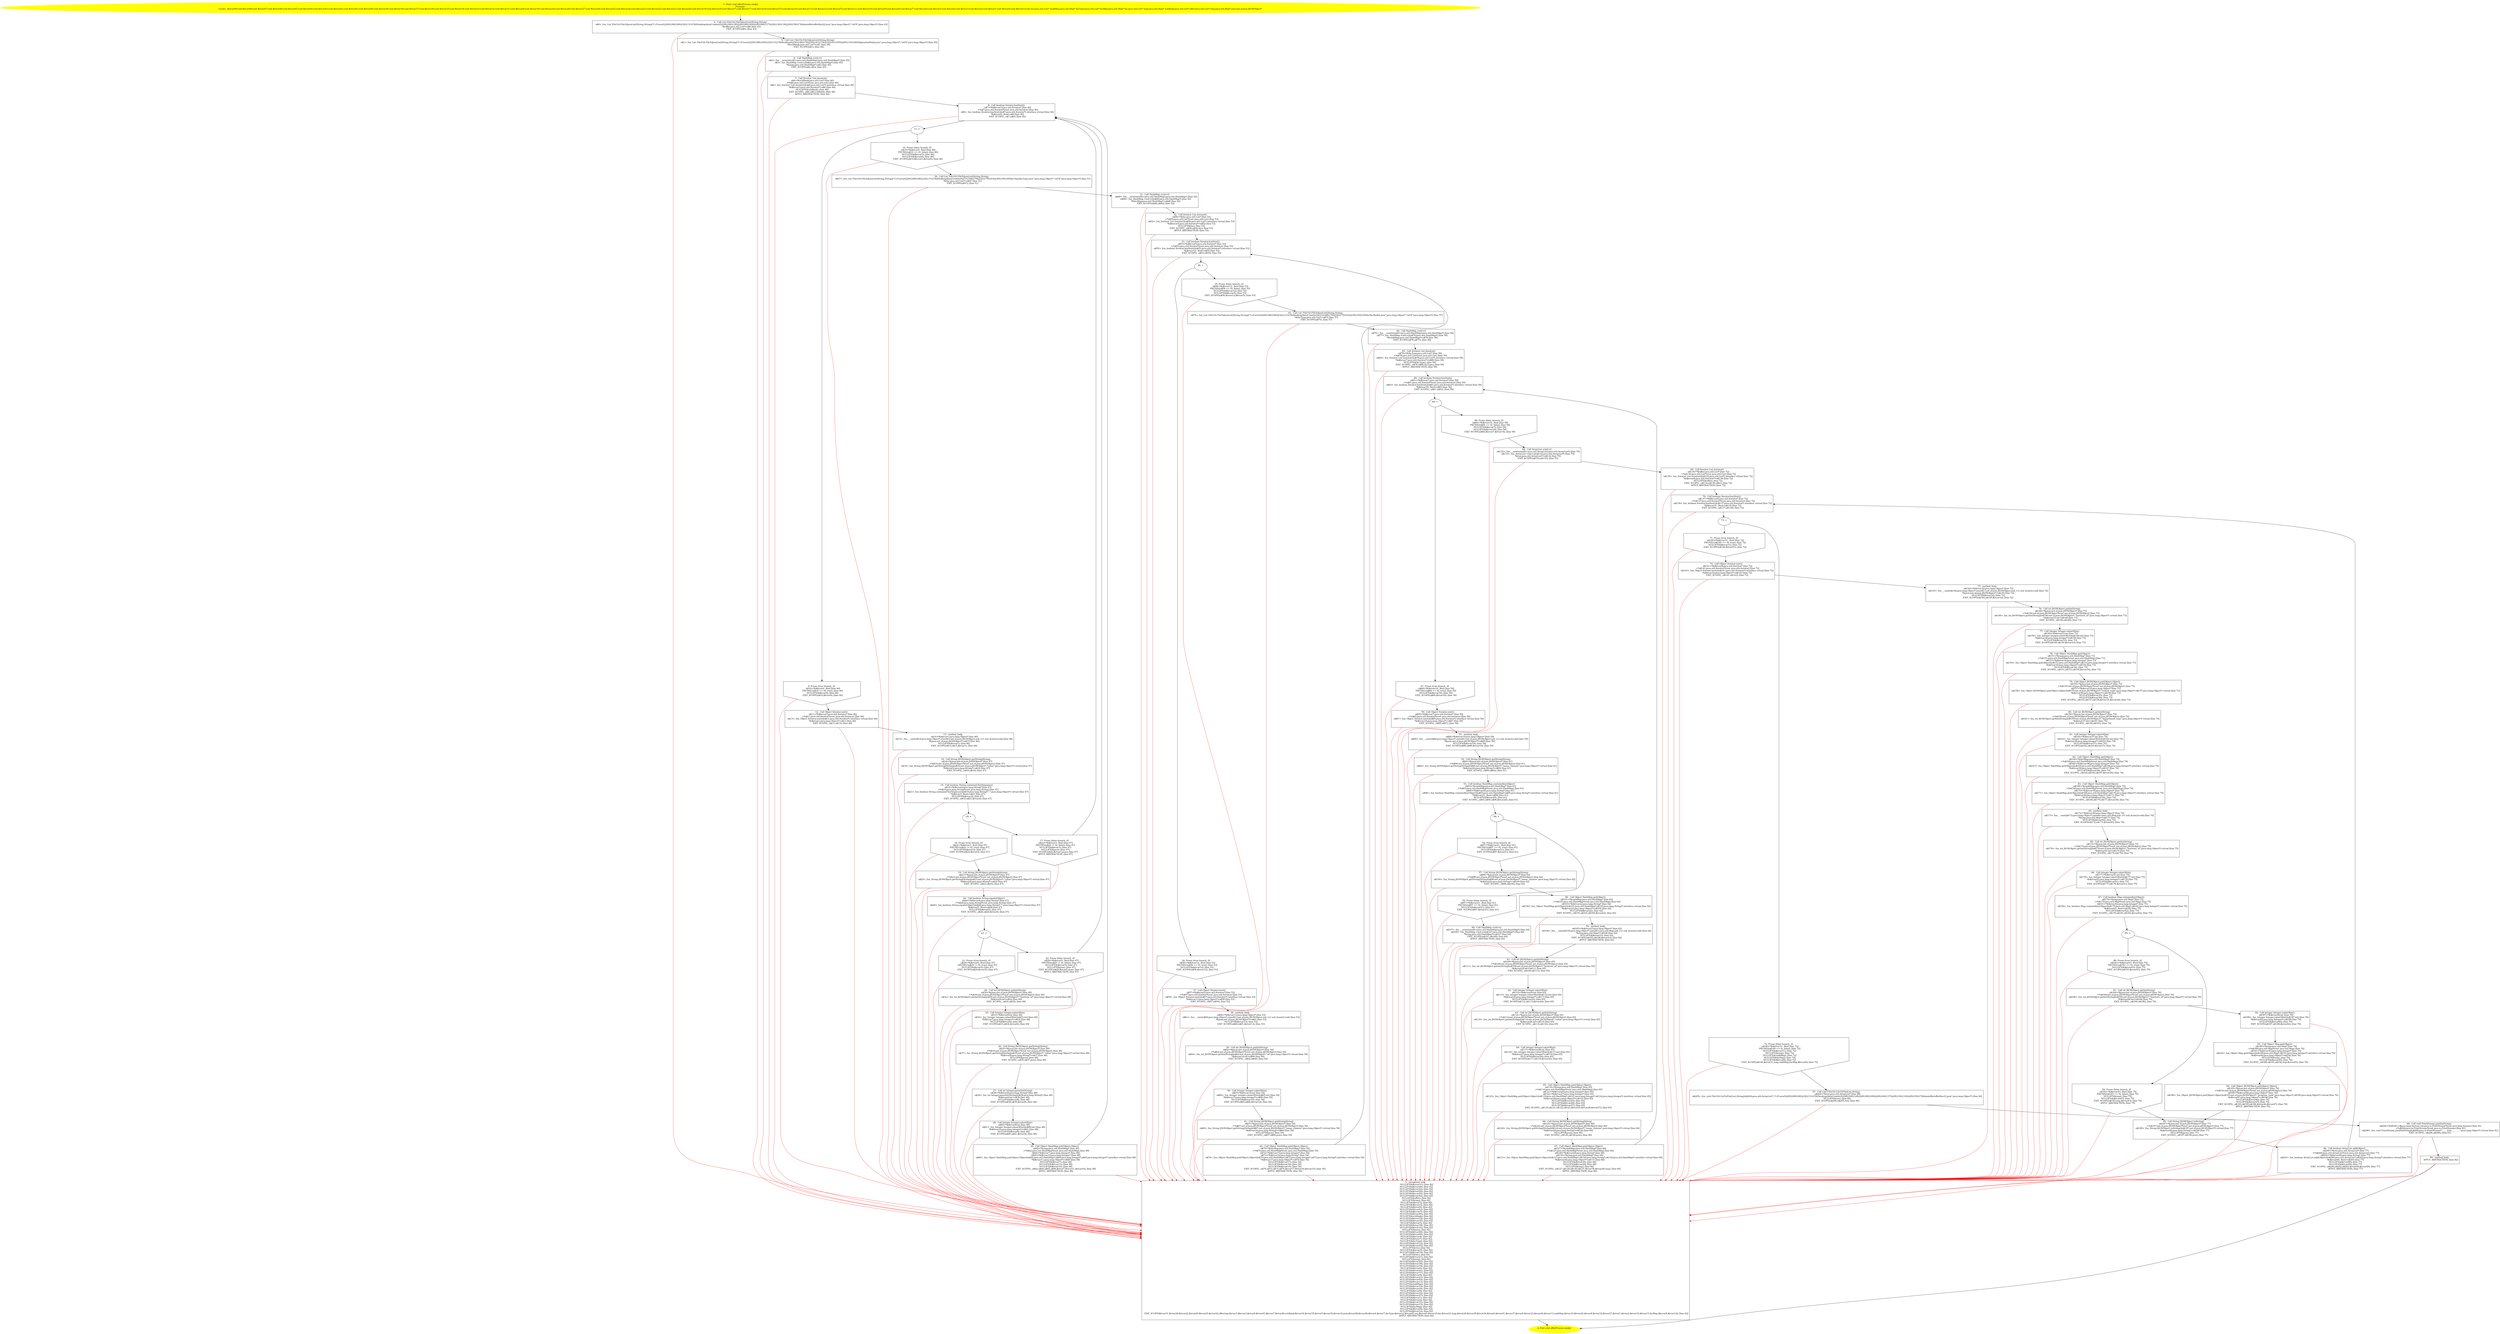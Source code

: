 /* @generated */
digraph cfg {
"com.dulishuo.yimusanfendi.offer.offerProcess.rank():void.a8b45ae426a6f2159c4c2c9bfe7776ce_1" [label="1: Start void offerProcess.rank()\nFormals: \nLocals:  $irvar49:void $irvar48:void $irvar47:void $irvar46:void $irvar45:void $irvar44:void $irvar43:void $irvar42:void $irvar41:void $irvar40:void $irvar39:void $irvar38:void $irvar37:void $irvar36:void $irvar35:void $irvar34:void $irvar33:void $irvar32:void $irvar31:void $bcvar8:void $irvar30:void $irvar29:void $irvar28:void $irvar27:void $irvar26:void $irvar25:void $irvar24:void $irvar23:void $irvar22:void $irvar21:void $irvar20:void $irvar19:void $irvar18:void $bcvar7:void $irvar17:void $irvar16:void $irvar15:void $irvar14:void $irvar13:void $irvar12:void $bcvar5:void $irvar11:void $irvar10:void $irvar9:void $irvar8:void $irvar7:void $irvar6:void $irvar5:void $irvar4:void $irvar3:void $irvar2:void $irvar1:void $irvar0:void $bcvar3:void res:java.util.List* rankMap:java.util.Map* facType:java.util.List* facMap:java.util.Map* fac:java.util.List* map:java.util.Map* schRank:java.util.List* offer:java.util.List* tmp:java.util.Map* json:net.sf.json.JSONObject* \n  " color=yellow style=filled]
	

	 "com.dulishuo.yimusanfendi.offer.offerProcess.rank():void.a8b45ae426a6f2159c4c2c9bfe7776ce_1" -> "com.dulishuo.yimusanfendi.offer.offerProcess.rank():void.a8b45ae426a6f2159c4c2c9bfe7776ce_4" ;
"com.dulishuo.yimusanfendi.offer.offerProcess.rank():void.a8b45ae426a6f2159c4c2c9bfe7776ce_2" [label="2: Exit void offerProcess.rank() \n  " color=yellow style=filled]
	

"com.dulishuo.yimusanfendi.offer.offerProcess.rank():void.a8b45ae426a6f2159c4c2c9bfe7776ce_3" [label="3:  exceptions sink \n   NULLIFY(&$irvar31); [line 82]\n  NULLIFY(&$irvar26); [line 82]\n  NULLIFY(&$irvar22); [line 82]\n  NULLIFY(&$irvar29); [line 82]\n  NULLIFY(&$irvar25); [line 82]\n  NULLIFY(&$irvar42); [line 82]\n  NULLIFY(&offer); [line 82]\n  NULLIFY(&tmp); [line 82]\n  NULLIFY(&$irvar3); [line 82]\n  NULLIFY(&$bcvar3); [line 82]\n  NULLIFY(&$irvar9); [line 82]\n  NULLIFY(&$irvar43); [line 82]\n  NULLIFY(&$bcvar7); [line 82]\n  NULLIFY(&$irvar40); [line 82]\n  NULLIFY(&schRank); [line 82]\n  NULLIFY(&$irvar18); [line 82]\n  NULLIFY(&$irvar35); [line 82]\n  NULLIFY(&$irvar5); [line 82]\n  NULLIFY(&$irvar39); [line 82]\n  NULLIFY(&$irvar16); [line 82]\n  NULLIFY(&json); [line 82]\n  NULLIFY(&$irvar48); [line 82]\n  NULLIFY(&$irvar46); [line 82]\n  NULLIFY(&$irvar4); [line 82]\n  NULLIFY(&$irvar7); [line 82]\n  NULLIFY(&facType); [line 82]\n  NULLIFY(&$irvar12); [line 82]\n  NULLIFY(&$irvar45); [line 82]\n  NULLIFY(&res); [line 82]\n  NULLIFY(&$bcvar5); [line 82]\n  NULLIFY(&$irvar19); [line 82]\n  NULLIFY(&fac); [line 82]\n  NULLIFY(&$irvar21); [line 82]\n  NULLIFY(&map); [line 82]\n  NULLIFY(&$irvar20); [line 82]\n  NULLIFY(&$irvar38); [line 82]\n  NULLIFY(&$irvar34); [line 82]\n  NULLIFY(&$irvar6); [line 82]\n  NULLIFY(&$irvar41); [line 82]\n  NULLIFY(&$irvar37); [line 82]\n  NULLIFY(&$irvar0); [line 82]\n  NULLIFY(&$irvar23); [line 82]\n  NULLIFY(&$irvar44); [line 82]\n  NULLIFY(&$irvar13); [line 82]\n  NULLIFY(&rankMap); [line 82]\n  NULLIFY(&$irvar10); [line 82]\n  NULLIFY(&$irvar24); [line 82]\n  NULLIFY(&$irvar8); [line 82]\n  NULLIFY(&$irvar32); [line 82]\n  NULLIFY(&$irvar27); [line 82]\n  NULLIFY(&$irvar1); [line 82]\n  NULLIFY(&$irvar2); [line 82]\n  NULLIFY(&$irvar33); [line 82]\n  NULLIFY(&$irvar15); [line 82]\n  NULLIFY(&facMap); [line 82]\n  NULLIFY(&$bcvar8); [line 82]\n  NULLIFY(&$irvar14); [line 82]\n  EXIT_SCOPE($irvar31,$irvar26,$irvar22,$irvar29,$irvar25,$irvar42,offer,tmp,$irvar3,$bcvar3,$irvar9,$irvar43,$bcvar7,$irvar40,schRank,$irvar18,$irvar35,$irvar5,$irvar39,$irvar16,json,$irvar48,$irvar46,$irvar4,$irvar7,facType,$irvar12,$irvar45,res,$bcvar5,$irvar19,fac,$irvar21,map,$irvar20,$irvar38,$irvar34,$irvar6,$irvar41,$irvar37,$irvar0,$irvar23,$irvar44,$irvar13,rankMap,$irvar10,$irvar24,$irvar8,$irvar32,$irvar27,$irvar1,$irvar2,$irvar33,$irvar15,facMap,$bcvar8,$irvar14); [line 82]\n  APPLY_ABSTRACTION; [line 82]\n " shape="box"]
	

	 "com.dulishuo.yimusanfendi.offer.offerProcess.rank():void.a8b45ae426a6f2159c4c2c9bfe7776ce_3" -> "com.dulishuo.yimusanfendi.offer.offerProcess.rank():void.a8b45ae426a6f2159c4c2c9bfe7776ce_2" ;
"com.dulishuo.yimusanfendi.offer.offerProcess.rank():void.a8b45ae426a6f2159c4c2c9bfe7776ce_4" [label="4:  Call List FileUtil.FileToJsonList(String,String) \n   n$0=_fun_List FileUtil.FileToJsonList(String,String)(\"C:/Users/\\\\229\\\\188\\\\186\\\\232\\\\131\\\\156/Desktop/dataCrawler/\\\\228\\\\184\\\\128\\\\228\\\\186\\\\169\\\\228\\\\184\\\\137\\\\229\\\\136\\\\134\\\\229\\\\156\\\\176/data/offer/offerRes22.json\":java.lang.Object*,\"utf-8\":java.lang.Object*) [line 43]\n  *&offer:java.util.List*=n$0 [line 43]\n  EXIT_SCOPE(n$0); [line 43]\n " shape="box"]
	

	 "com.dulishuo.yimusanfendi.offer.offerProcess.rank():void.a8b45ae426a6f2159c4c2c9bfe7776ce_4" -> "com.dulishuo.yimusanfendi.offer.offerProcess.rank():void.a8b45ae426a6f2159c4c2c9bfe7776ce_5" ;
	 "com.dulishuo.yimusanfendi.offer.offerProcess.rank():void.a8b45ae426a6f2159c4c2c9bfe7776ce_4" -> "com.dulishuo.yimusanfendi.offer.offerProcess.rank():void.a8b45ae426a6f2159c4c2c9bfe7776ce_3" [color="red" ];
"com.dulishuo.yimusanfendi.offer.offerProcess.rank():void.a8b45ae426a6f2159c4c2c9bfe7776ce_5" [label="5:  Call List FileUtil.FileToJsonList(String,String) \n   n$1=_fun_List FileUtil.FileToJsonList(String,String)(\"C:/Users/\\\\229\\\\188\\\\186\\\\232\\\\131\\\\156/Desktop/\\\\230\\\\149\\\\176\\\\230\\\\141\\\\174\\\\232\\\\161\\\\165\\\\229\\\\133\\\\168/QS/json/uniRank.json\":java.lang.Object*,\"utf-8\":java.lang.Object*) [line 44]\n  *&schRank:java.util.List*=n$1 [line 44]\n  EXIT_SCOPE(n$1); [line 44]\n " shape="box"]
	

	 "com.dulishuo.yimusanfendi.offer.offerProcess.rank():void.a8b45ae426a6f2159c4c2c9bfe7776ce_5" -> "com.dulishuo.yimusanfendi.offer.offerProcess.rank():void.a8b45ae426a6f2159c4c2c9bfe7776ce_6" ;
	 "com.dulishuo.yimusanfendi.offer.offerProcess.rank():void.a8b45ae426a6f2159c4c2c9bfe7776ce_5" -> "com.dulishuo.yimusanfendi.offer.offerProcess.rank():void.a8b45ae426a6f2159c4c2c9bfe7776ce_3" [color="red" ];
"com.dulishuo.yimusanfendi.offer.offerProcess.rank():void.a8b45ae426a6f2159c4c2c9bfe7776ce_6" [label="6:  Call HashMap.<init>() \n   n$2=_fun___new(sizeof(t=java.util.HashMap):java.util.HashMap*) [line 45]\n  n$3=_fun_HashMap.<init>()(n$2:java.util.HashMap*) [line 45]\n  *&map:java.util.HashMap*=n$2 [line 45]\n  EXIT_SCOPE(n$2,n$3); [line 45]\n " shape="box"]
	

	 "com.dulishuo.yimusanfendi.offer.offerProcess.rank():void.a8b45ae426a6f2159c4c2c9bfe7776ce_6" -> "com.dulishuo.yimusanfendi.offer.offerProcess.rank():void.a8b45ae426a6f2159c4c2c9bfe7776ce_7" ;
	 "com.dulishuo.yimusanfendi.offer.offerProcess.rank():void.a8b45ae426a6f2159c4c2c9bfe7776ce_6" -> "com.dulishuo.yimusanfendi.offer.offerProcess.rank():void.a8b45ae426a6f2159c4c2c9bfe7776ce_3" [color="red" ];
"com.dulishuo.yimusanfendi.offer.offerProcess.rank():void.a8b45ae426a6f2159c4c2c9bfe7776ce_7" [label="7:  Call Iterator List.iterator() \n   n$4=*&schRank:java.util.List* [line 46]\n  _=*n$4:java.util.List*(root java.util.List) [line 46]\n  n$6=_fun_Iterator List.iterator()(n$4:java.util.List*) interface virtual [line 46]\n  *&$bcvar3:java.util.Iterator*=n$6 [line 46]\n  NULLIFY(&schRank); [line 46]\n  EXIT_SCOPE(_,n$4,n$6,schRank); [line 46]\n  APPLY_ABSTRACTION; [line 46]\n " shape="box"]
	

	 "com.dulishuo.yimusanfendi.offer.offerProcess.rank():void.a8b45ae426a6f2159c4c2c9bfe7776ce_7" -> "com.dulishuo.yimusanfendi.offer.offerProcess.rank():void.a8b45ae426a6f2159c4c2c9bfe7776ce_8" ;
	 "com.dulishuo.yimusanfendi.offer.offerProcess.rank():void.a8b45ae426a6f2159c4c2c9bfe7776ce_7" -> "com.dulishuo.yimusanfendi.offer.offerProcess.rank():void.a8b45ae426a6f2159c4c2c9bfe7776ce_3" [color="red" ];
"com.dulishuo.yimusanfendi.offer.offerProcess.rank():void.a8b45ae426a6f2159c4c2c9bfe7776ce_8" [label="8:  Call boolean Iterator.hasNext() \n   n$7=*&$bcvar3:java.util.Iterator* [line 46]\n  _=*n$7:java.util.Iterator*(root java.util.Iterator) [line 46]\n  n$9=_fun_boolean Iterator.hasNext()(n$7:java.util.Iterator*) interface virtual [line 46]\n  *&$irvar0:_Bool=n$9 [line 46]\n  EXIT_SCOPE(_,n$7,n$9); [line 46]\n " shape="box"]
	

	 "com.dulishuo.yimusanfendi.offer.offerProcess.rank():void.a8b45ae426a6f2159c4c2c9bfe7776ce_8" -> "com.dulishuo.yimusanfendi.offer.offerProcess.rank():void.a8b45ae426a6f2159c4c2c9bfe7776ce_11" ;
	 "com.dulishuo.yimusanfendi.offer.offerProcess.rank():void.a8b45ae426a6f2159c4c2c9bfe7776ce_8" -> "com.dulishuo.yimusanfendi.offer.offerProcess.rank():void.a8b45ae426a6f2159c4c2c9bfe7776ce_3" [color="red" ];
"com.dulishuo.yimusanfendi.offer.offerProcess.rank():void.a8b45ae426a6f2159c4c2c9bfe7776ce_9" [label="9: Prune (true branch, if) \n   n$10=*&$irvar0:_Bool [line 46]\n  PRUNE(!(n$10 == 0), true); [line 46]\n  NULLIFY(&$irvar0); [line 46]\n  EXIT_SCOPE(n$10,$irvar0); [line 46]\n " shape="invhouse"]
	

	 "com.dulishuo.yimusanfendi.offer.offerProcess.rank():void.a8b45ae426a6f2159c4c2c9bfe7776ce_9" -> "com.dulishuo.yimusanfendi.offer.offerProcess.rank():void.a8b45ae426a6f2159c4c2c9bfe7776ce_12" ;
	 "com.dulishuo.yimusanfendi.offer.offerProcess.rank():void.a8b45ae426a6f2159c4c2c9bfe7776ce_9" -> "com.dulishuo.yimusanfendi.offer.offerProcess.rank():void.a8b45ae426a6f2159c4c2c9bfe7776ce_3" [color="red" ];
"com.dulishuo.yimusanfendi.offer.offerProcess.rank():void.a8b45ae426a6f2159c4c2c9bfe7776ce_10" [label="10: Prune (false branch, if) \n   n$10=*&$irvar0:_Bool [line 46]\n  PRUNE((n$10 == 0), false); [line 46]\n  NULLIFY(&$bcvar3); [line 46]\n  NULLIFY(&$irvar0); [line 46]\n  EXIT_SCOPE(n$10,$bcvar3,$irvar0); [line 46]\n " shape="invhouse"]
	

	 "com.dulishuo.yimusanfendi.offer.offerProcess.rank():void.a8b45ae426a6f2159c4c2c9bfe7776ce_10" -> "com.dulishuo.yimusanfendi.offer.offerProcess.rank():void.a8b45ae426a6f2159c4c2c9bfe7776ce_30" ;
	 "com.dulishuo.yimusanfendi.offer.offerProcess.rank():void.a8b45ae426a6f2159c4c2c9bfe7776ce_10" -> "com.dulishuo.yimusanfendi.offer.offerProcess.rank():void.a8b45ae426a6f2159c4c2c9bfe7776ce_3" [color="red" ];
"com.dulishuo.yimusanfendi.offer.offerProcess.rank():void.a8b45ae426a6f2159c4c2c9bfe7776ce_11" [label="11: + \n  " ]
	

	 "com.dulishuo.yimusanfendi.offer.offerProcess.rank():void.a8b45ae426a6f2159c4c2c9bfe7776ce_11" -> "com.dulishuo.yimusanfendi.offer.offerProcess.rank():void.a8b45ae426a6f2159c4c2c9bfe7776ce_9" ;
	 "com.dulishuo.yimusanfendi.offer.offerProcess.rank():void.a8b45ae426a6f2159c4c2c9bfe7776ce_11" -> "com.dulishuo.yimusanfendi.offer.offerProcess.rank():void.a8b45ae426a6f2159c4c2c9bfe7776ce_10" ;
"com.dulishuo.yimusanfendi.offer.offerProcess.rank():void.a8b45ae426a6f2159c4c2c9bfe7776ce_12" [label="12:  Call Object Iterator.next() \n   n$11=*&$bcvar3:java.util.Iterator* [line 46]\n  _=*n$11:java.util.Iterator*(root java.util.Iterator) [line 46]\n  n$13=_fun_Object Iterator.next()(n$11:java.util.Iterator*) interface virtual [line 46]\n  *&$irvar1:java.lang.Object*=n$13 [line 46]\n  EXIT_SCOPE(_,n$11,n$13); [line 46]\n " shape="box"]
	

	 "com.dulishuo.yimusanfendi.offer.offerProcess.rank():void.a8b45ae426a6f2159c4c2c9bfe7776ce_12" -> "com.dulishuo.yimusanfendi.offer.offerProcess.rank():void.a8b45ae426a6f2159c4c2c9bfe7776ce_13" ;
	 "com.dulishuo.yimusanfendi.offer.offerProcess.rank():void.a8b45ae426a6f2159c4c2c9bfe7776ce_12" -> "com.dulishuo.yimusanfendi.offer.offerProcess.rank():void.a8b45ae426a6f2159c4c2c9bfe7776ce_3" [color="red" ];
"com.dulishuo.yimusanfendi.offer.offerProcess.rank():void.a8b45ae426a6f2159c4c2c9bfe7776ce_13" [label="13:  method_body \n   n$14=*&$irvar1:java.lang.Object* [line 46]\n  n$15=_fun___cast(n$14:java.lang.Object*,sizeof(t=net.sf.json.JSONObject;sub_t=( sub )(cast)):void) [line 46]\n  *&json:net.sf.json.JSONObject*=n$15 [line 46]\n  NULLIFY(&$irvar1); [line 46]\n  EXIT_SCOPE(n$14,n$15,$irvar1); [line 46]\n " shape="box"]
	

	 "com.dulishuo.yimusanfendi.offer.offerProcess.rank():void.a8b45ae426a6f2159c4c2c9bfe7776ce_13" -> "com.dulishuo.yimusanfendi.offer.offerProcess.rank():void.a8b45ae426a6f2159c4c2c9bfe7776ce_14" ;
	 "com.dulishuo.yimusanfendi.offer.offerProcess.rank():void.a8b45ae426a6f2159c4c2c9bfe7776ce_13" -> "com.dulishuo.yimusanfendi.offer.offerProcess.rank():void.a8b45ae426a6f2159c4c2c9bfe7776ce_3" [color="red" ];
"com.dulishuo.yimusanfendi.offer.offerProcess.rank():void.a8b45ae426a6f2159c4c2c9bfe7776ce_14" [label="14:  Call String JSONObject.getString(String) \n   n$16=*&json:net.sf.json.JSONObject* [line 47]\n  _=*n$16:net.sf.json.JSONObject*(root net.sf.json.JSONObject) [line 47]\n  n$18=_fun_String JSONObject.getString(String)(n$16:net.sf.json.JSONObject*,\"value\":java.lang.Object*) virtual [line 47]\n  *&$irvar2:java.lang.String*=n$18 [line 47]\n  EXIT_SCOPE(_,n$16,n$18); [line 47]\n " shape="box"]
	

	 "com.dulishuo.yimusanfendi.offer.offerProcess.rank():void.a8b45ae426a6f2159c4c2c9bfe7776ce_14" -> "com.dulishuo.yimusanfendi.offer.offerProcess.rank():void.a8b45ae426a6f2159c4c2c9bfe7776ce_15" ;
	 "com.dulishuo.yimusanfendi.offer.offerProcess.rank():void.a8b45ae426a6f2159c4c2c9bfe7776ce_14" -> "com.dulishuo.yimusanfendi.offer.offerProcess.rank():void.a8b45ae426a6f2159c4c2c9bfe7776ce_3" [color="red" ];
"com.dulishuo.yimusanfendi.offer.offerProcess.rank():void.a8b45ae426a6f2159c4c2c9bfe7776ce_15" [label="15:  Call boolean String.contains(CharSequence) \n   n$19=*&$irvar2:java.lang.String* [line 47]\n  _=*n$19:java.lang.String*(root java.lang.String) [line 47]\n  n$21=_fun_boolean String.contains(CharSequence)(n$19:java.lang.String*,\"-\":java.lang.Object*) virtual [line 47]\n  *&$irvar3:_Bool=n$21 [line 47]\n  NULLIFY(&$irvar2); [line 47]\n  EXIT_SCOPE(_,n$19,n$21,$irvar2); [line 47]\n " shape="box"]
	

	 "com.dulishuo.yimusanfendi.offer.offerProcess.rank():void.a8b45ae426a6f2159c4c2c9bfe7776ce_15" -> "com.dulishuo.yimusanfendi.offer.offerProcess.rank():void.a8b45ae426a6f2159c4c2c9bfe7776ce_18" ;
	 "com.dulishuo.yimusanfendi.offer.offerProcess.rank():void.a8b45ae426a6f2159c4c2c9bfe7776ce_15" -> "com.dulishuo.yimusanfendi.offer.offerProcess.rank():void.a8b45ae426a6f2159c4c2c9bfe7776ce_3" [color="red" ];
"com.dulishuo.yimusanfendi.offer.offerProcess.rank():void.a8b45ae426a6f2159c4c2c9bfe7776ce_16" [label="16: Prune (true branch, if) \n   n$22=*&$irvar3:_Bool [line 47]\n  PRUNE(!(n$22 != 0), true); [line 47]\n  NULLIFY(&$irvar3); [line 47]\n  EXIT_SCOPE(n$22,$irvar3); [line 47]\n " shape="invhouse"]
	

	 "com.dulishuo.yimusanfendi.offer.offerProcess.rank():void.a8b45ae426a6f2159c4c2c9bfe7776ce_16" -> "com.dulishuo.yimusanfendi.offer.offerProcess.rank():void.a8b45ae426a6f2159c4c2c9bfe7776ce_19" ;
	 "com.dulishuo.yimusanfendi.offer.offerProcess.rank():void.a8b45ae426a6f2159c4c2c9bfe7776ce_16" -> "com.dulishuo.yimusanfendi.offer.offerProcess.rank():void.a8b45ae426a6f2159c4c2c9bfe7776ce_3" [color="red" ];
"com.dulishuo.yimusanfendi.offer.offerProcess.rank():void.a8b45ae426a6f2159c4c2c9bfe7776ce_17" [label="17: Prune (false branch, if) \n   n$22=*&$irvar3:_Bool [line 47]\n  PRUNE((n$22 != 0), false); [line 47]\n  NULLIFY(&$irvar3); [line 47]\n  NULLIFY(&json); [line 47]\n  EXIT_SCOPE(n$22,$irvar3,json); [line 47]\n  APPLY_ABSTRACTION; [line 47]\n " shape="invhouse"]
	

	 "com.dulishuo.yimusanfendi.offer.offerProcess.rank():void.a8b45ae426a6f2159c4c2c9bfe7776ce_17" -> "com.dulishuo.yimusanfendi.offer.offerProcess.rank():void.a8b45ae426a6f2159c4c2c9bfe7776ce_8" ;
	 "com.dulishuo.yimusanfendi.offer.offerProcess.rank():void.a8b45ae426a6f2159c4c2c9bfe7776ce_17" -> "com.dulishuo.yimusanfendi.offer.offerProcess.rank():void.a8b45ae426a6f2159c4c2c9bfe7776ce_3" [color="red" ];
"com.dulishuo.yimusanfendi.offer.offerProcess.rank():void.a8b45ae426a6f2159c4c2c9bfe7776ce_18" [label="18: + \n  " ]
	

	 "com.dulishuo.yimusanfendi.offer.offerProcess.rank():void.a8b45ae426a6f2159c4c2c9bfe7776ce_18" -> "com.dulishuo.yimusanfendi.offer.offerProcess.rank():void.a8b45ae426a6f2159c4c2c9bfe7776ce_16" ;
	 "com.dulishuo.yimusanfendi.offer.offerProcess.rank():void.a8b45ae426a6f2159c4c2c9bfe7776ce_18" -> "com.dulishuo.yimusanfendi.offer.offerProcess.rank():void.a8b45ae426a6f2159c4c2c9bfe7776ce_17" ;
"com.dulishuo.yimusanfendi.offer.offerProcess.rank():void.a8b45ae426a6f2159c4c2c9bfe7776ce_19" [label="19:  Call String JSONObject.getString(String) \n   n$23=*&json:net.sf.json.JSONObject* [line 47]\n  _=*n$23:net.sf.json.JSONObject*(root net.sf.json.JSONObject) [line 47]\n  n$25=_fun_String JSONObject.getString(String)(n$23:net.sf.json.JSONObject*,\"value\":java.lang.Object*) virtual [line 47]\n  *&$irvar4:java.lang.String*=n$25 [line 47]\n  EXIT_SCOPE(_,n$23,n$25); [line 47]\n " shape="box"]
	

	 "com.dulishuo.yimusanfendi.offer.offerProcess.rank():void.a8b45ae426a6f2159c4c2c9bfe7776ce_19" -> "com.dulishuo.yimusanfendi.offer.offerProcess.rank():void.a8b45ae426a6f2159c4c2c9bfe7776ce_20" ;
	 "com.dulishuo.yimusanfendi.offer.offerProcess.rank():void.a8b45ae426a6f2159c4c2c9bfe7776ce_19" -> "com.dulishuo.yimusanfendi.offer.offerProcess.rank():void.a8b45ae426a6f2159c4c2c9bfe7776ce_3" [color="red" ];
"com.dulishuo.yimusanfendi.offer.offerProcess.rank():void.a8b45ae426a6f2159c4c2c9bfe7776ce_20" [label="20:  Call boolean String.equals(Object) \n   n$26=*&$irvar4:java.lang.String* [line 47]\n  _=*n$26:java.lang.String*(root java.lang.String) [line 47]\n  n$28=_fun_boolean String.equals(Object)(n$26:java.lang.String*,\"\":java.lang.Object*) virtual [line 47]\n  *&$irvar5:_Bool=n$28 [line 47]\n  NULLIFY(&$irvar4); [line 47]\n  EXIT_SCOPE(_,n$26,n$28,$irvar4); [line 47]\n " shape="box"]
	

	 "com.dulishuo.yimusanfendi.offer.offerProcess.rank():void.a8b45ae426a6f2159c4c2c9bfe7776ce_20" -> "com.dulishuo.yimusanfendi.offer.offerProcess.rank():void.a8b45ae426a6f2159c4c2c9bfe7776ce_23" ;
	 "com.dulishuo.yimusanfendi.offer.offerProcess.rank():void.a8b45ae426a6f2159c4c2c9bfe7776ce_20" -> "com.dulishuo.yimusanfendi.offer.offerProcess.rank():void.a8b45ae426a6f2159c4c2c9bfe7776ce_3" [color="red" ];
"com.dulishuo.yimusanfendi.offer.offerProcess.rank():void.a8b45ae426a6f2159c4c2c9bfe7776ce_21" [label="21: Prune (true branch, if) \n   n$29=*&$irvar5:_Bool [line 47]\n  PRUNE(!(n$29 != 0), true); [line 47]\n  NULLIFY(&$irvar5); [line 47]\n  EXIT_SCOPE(n$29,$irvar5); [line 47]\n " shape="invhouse"]
	

	 "com.dulishuo.yimusanfendi.offer.offerProcess.rank():void.a8b45ae426a6f2159c4c2c9bfe7776ce_21" -> "com.dulishuo.yimusanfendi.offer.offerProcess.rank():void.a8b45ae426a6f2159c4c2c9bfe7776ce_24" ;
	 "com.dulishuo.yimusanfendi.offer.offerProcess.rank():void.a8b45ae426a6f2159c4c2c9bfe7776ce_21" -> "com.dulishuo.yimusanfendi.offer.offerProcess.rank():void.a8b45ae426a6f2159c4c2c9bfe7776ce_3" [color="red" ];
"com.dulishuo.yimusanfendi.offer.offerProcess.rank():void.a8b45ae426a6f2159c4c2c9bfe7776ce_22" [label="22: Prune (false branch, if) \n   n$29=*&$irvar5:_Bool [line 47]\n  PRUNE((n$29 != 0), false); [line 47]\n  NULLIFY(&$irvar5); [line 47]\n  NULLIFY(&json); [line 47]\n  EXIT_SCOPE(n$29,$irvar5,json); [line 47]\n  APPLY_ABSTRACTION; [line 47]\n " shape="invhouse"]
	

	 "com.dulishuo.yimusanfendi.offer.offerProcess.rank():void.a8b45ae426a6f2159c4c2c9bfe7776ce_22" -> "com.dulishuo.yimusanfendi.offer.offerProcess.rank():void.a8b45ae426a6f2159c4c2c9bfe7776ce_8" ;
	 "com.dulishuo.yimusanfendi.offer.offerProcess.rank():void.a8b45ae426a6f2159c4c2c9bfe7776ce_22" -> "com.dulishuo.yimusanfendi.offer.offerProcess.rank():void.a8b45ae426a6f2159c4c2c9bfe7776ce_3" [color="red" ];
"com.dulishuo.yimusanfendi.offer.offerProcess.rank():void.a8b45ae426a6f2159c4c2c9bfe7776ce_23" [label="23: + \n  " ]
	

	 "com.dulishuo.yimusanfendi.offer.offerProcess.rank():void.a8b45ae426a6f2159c4c2c9bfe7776ce_23" -> "com.dulishuo.yimusanfendi.offer.offerProcess.rank():void.a8b45ae426a6f2159c4c2c9bfe7776ce_21" ;
	 "com.dulishuo.yimusanfendi.offer.offerProcess.rank():void.a8b45ae426a6f2159c4c2c9bfe7776ce_23" -> "com.dulishuo.yimusanfendi.offer.offerProcess.rank():void.a8b45ae426a6f2159c4c2c9bfe7776ce_22" ;
"com.dulishuo.yimusanfendi.offer.offerProcess.rank():void.a8b45ae426a6f2159c4c2c9bfe7776ce_24" [label="24:  Call int JSONObject.getInt(String) \n   n$30=*&json:net.sf.json.JSONObject* [line 48]\n  _=*n$30:net.sf.json.JSONObject*(root net.sf.json.JSONObject) [line 48]\n  n$32=_fun_int JSONObject.getInt(String)(n$30:net.sf.json.JSONObject*,\"institute_id\":java.lang.Object*) virtual [line 48]\n  *&$irvar6:int=n$32 [line 48]\n  EXIT_SCOPE(_,n$30,n$32); [line 48]\n " shape="box"]
	

	 "com.dulishuo.yimusanfendi.offer.offerProcess.rank():void.a8b45ae426a6f2159c4c2c9bfe7776ce_24" -> "com.dulishuo.yimusanfendi.offer.offerProcess.rank():void.a8b45ae426a6f2159c4c2c9bfe7776ce_25" ;
	 "com.dulishuo.yimusanfendi.offer.offerProcess.rank():void.a8b45ae426a6f2159c4c2c9bfe7776ce_24" -> "com.dulishuo.yimusanfendi.offer.offerProcess.rank():void.a8b45ae426a6f2159c4c2c9bfe7776ce_3" [color="red" ];
"com.dulishuo.yimusanfendi.offer.offerProcess.rank():void.a8b45ae426a6f2159c4c2c9bfe7776ce_25" [label="25:  Call Integer Integer.valueOf(int) \n   n$33=*&$irvar6:int [line 48]\n  n$34=_fun_Integer Integer.valueOf(int)(n$33:int) [line 48]\n  *&$irvar7:java.lang.Integer*=n$34 [line 48]\n  NULLIFY(&$irvar6); [line 48]\n  EXIT_SCOPE(n$33,n$34,$irvar6); [line 48]\n " shape="box"]
	

	 "com.dulishuo.yimusanfendi.offer.offerProcess.rank():void.a8b45ae426a6f2159c4c2c9bfe7776ce_25" -> "com.dulishuo.yimusanfendi.offer.offerProcess.rank():void.a8b45ae426a6f2159c4c2c9bfe7776ce_26" ;
	 "com.dulishuo.yimusanfendi.offer.offerProcess.rank():void.a8b45ae426a6f2159c4c2c9bfe7776ce_25" -> "com.dulishuo.yimusanfendi.offer.offerProcess.rank():void.a8b45ae426a6f2159c4c2c9bfe7776ce_3" [color="red" ];
"com.dulishuo.yimusanfendi.offer.offerProcess.rank():void.a8b45ae426a6f2159c4c2c9bfe7776ce_26" [label="26:  Call String JSONObject.getString(String) \n   n$35=*&json:net.sf.json.JSONObject* [line 48]\n  _=*n$35:net.sf.json.JSONObject*(root net.sf.json.JSONObject) [line 48]\n  n$37=_fun_String JSONObject.getString(String)(n$35:net.sf.json.JSONObject*,\"value\":java.lang.Object*) virtual [line 48]\n  *&$irvar8:java.lang.String*=n$37 [line 48]\n  NULLIFY(&json); [line 48]\n  EXIT_SCOPE(_,n$35,n$37,json); [line 48]\n " shape="box"]
	

	 "com.dulishuo.yimusanfendi.offer.offerProcess.rank():void.a8b45ae426a6f2159c4c2c9bfe7776ce_26" -> "com.dulishuo.yimusanfendi.offer.offerProcess.rank():void.a8b45ae426a6f2159c4c2c9bfe7776ce_27" ;
	 "com.dulishuo.yimusanfendi.offer.offerProcess.rank():void.a8b45ae426a6f2159c4c2c9bfe7776ce_26" -> "com.dulishuo.yimusanfendi.offer.offerProcess.rank():void.a8b45ae426a6f2159c4c2c9bfe7776ce_3" [color="red" ];
"com.dulishuo.yimusanfendi.offer.offerProcess.rank():void.a8b45ae426a6f2159c4c2c9bfe7776ce_27" [label="27:  Call int Integer.parseInt(String) \n   n$38=*&$irvar8:java.lang.String* [line 48]\n  n$39=_fun_int Integer.parseInt(String)(n$38:java.lang.String*) [line 48]\n  *&$irvar9:int=n$39 [line 48]\n  NULLIFY(&$irvar8); [line 48]\n  EXIT_SCOPE(n$38,n$39,$irvar8); [line 48]\n " shape="box"]
	

	 "com.dulishuo.yimusanfendi.offer.offerProcess.rank():void.a8b45ae426a6f2159c4c2c9bfe7776ce_27" -> "com.dulishuo.yimusanfendi.offer.offerProcess.rank():void.a8b45ae426a6f2159c4c2c9bfe7776ce_28" ;
	 "com.dulishuo.yimusanfendi.offer.offerProcess.rank():void.a8b45ae426a6f2159c4c2c9bfe7776ce_27" -> "com.dulishuo.yimusanfendi.offer.offerProcess.rank():void.a8b45ae426a6f2159c4c2c9bfe7776ce_3" [color="red" ];
"com.dulishuo.yimusanfendi.offer.offerProcess.rank():void.a8b45ae426a6f2159c4c2c9bfe7776ce_28" [label="28:  Call Integer Integer.valueOf(int) \n   n$40=*&$irvar9:int [line 48]\n  n$41=_fun_Integer Integer.valueOf(int)(n$40:int) [line 48]\n  *&$irvar10:java.lang.Integer*=n$41 [line 48]\n  NULLIFY(&$irvar9); [line 48]\n  EXIT_SCOPE(n$40,n$41,$irvar9); [line 48]\n " shape="box"]
	

	 "com.dulishuo.yimusanfendi.offer.offerProcess.rank():void.a8b45ae426a6f2159c4c2c9bfe7776ce_28" -> "com.dulishuo.yimusanfendi.offer.offerProcess.rank():void.a8b45ae426a6f2159c4c2c9bfe7776ce_29" ;
	 "com.dulishuo.yimusanfendi.offer.offerProcess.rank():void.a8b45ae426a6f2159c4c2c9bfe7776ce_28" -> "com.dulishuo.yimusanfendi.offer.offerProcess.rank():void.a8b45ae426a6f2159c4c2c9bfe7776ce_3" [color="red" ];
"com.dulishuo.yimusanfendi.offer.offerProcess.rank():void.a8b45ae426a6f2159c4c2c9bfe7776ce_29" [label="29:  Call Object HashMap.put(Object,Object) \n   n$42=*&map:java.util.HashMap* [line 48]\n  _=*n$42:java.util.HashMap*(root java.util.HashMap) [line 48]\n  n$44=*&$irvar7:java.lang.Integer* [line 48]\n  n$45=*&$irvar10:java.lang.Integer* [line 48]\n  n$46=_fun_Object HashMap.put(Object,Object)(n$42:java.util.HashMap*,n$44:java.lang.Integer*,n$45:java.lang.Integer*) interface virtual [line 48]\n  *&$irvar11:java.lang.Object*=n$46 [line 48]\n  NULLIFY(&$irvar7); [line 48]\n  NULLIFY(&$irvar11); [line 48]\n  NULLIFY(&$irvar10); [line 48]\n  EXIT_SCOPE(_,n$42,n$44,n$45,n$46,$irvar7,$irvar11,$irvar10); [line 48]\n  APPLY_ABSTRACTION; [line 48]\n " shape="box"]
	

	 "com.dulishuo.yimusanfendi.offer.offerProcess.rank():void.a8b45ae426a6f2159c4c2c9bfe7776ce_29" -> "com.dulishuo.yimusanfendi.offer.offerProcess.rank():void.a8b45ae426a6f2159c4c2c9bfe7776ce_8" ;
	 "com.dulishuo.yimusanfendi.offer.offerProcess.rank():void.a8b45ae426a6f2159c4c2c9bfe7776ce_29" -> "com.dulishuo.yimusanfendi.offer.offerProcess.rank():void.a8b45ae426a6f2159c4c2c9bfe7776ce_3" [color="red" ];
"com.dulishuo.yimusanfendi.offer.offerProcess.rank():void.a8b45ae426a6f2159c4c2c9bfe7776ce_30" [label="30:  Call List FileUtil.FileToJsonList(String,String) \n   n$47=_fun_List FileUtil.FileToJsonList(String,String)(\"C:/Users/\\\\229\\\\188\\\\186\\\\232\\\\131\\\\156/Desktop/dataCrawler/\\\\231\\\\148\\\\179\\\\232\\\\175\\\\183\\\\230\\\\150\\\\185/facType/facType.json\":java.lang.Object*,\"utf-8\":java.lang.Object*) [line 51]\n  *&fac:java.util.List*=n$47 [line 51]\n  EXIT_SCOPE(n$47); [line 51]\n " shape="box"]
	

	 "com.dulishuo.yimusanfendi.offer.offerProcess.rank():void.a8b45ae426a6f2159c4c2c9bfe7776ce_30" -> "com.dulishuo.yimusanfendi.offer.offerProcess.rank():void.a8b45ae426a6f2159c4c2c9bfe7776ce_31" ;
	 "com.dulishuo.yimusanfendi.offer.offerProcess.rank():void.a8b45ae426a6f2159c4c2c9bfe7776ce_30" -> "com.dulishuo.yimusanfendi.offer.offerProcess.rank():void.a8b45ae426a6f2159c4c2c9bfe7776ce_3" [color="red" ];
"com.dulishuo.yimusanfendi.offer.offerProcess.rank():void.a8b45ae426a6f2159c4c2c9bfe7776ce_31" [label="31:  Call HashMap.<init>() \n   n$48=_fun___new(sizeof(t=java.util.HashMap):java.util.HashMap*) [line 52]\n  n$49=_fun_HashMap.<init>()(n$48:java.util.HashMap*) [line 52]\n  *&facMap:java.util.HashMap*=n$48 [line 52]\n  EXIT_SCOPE(n$48,n$49); [line 52]\n " shape="box"]
	

	 "com.dulishuo.yimusanfendi.offer.offerProcess.rank():void.a8b45ae426a6f2159c4c2c9bfe7776ce_31" -> "com.dulishuo.yimusanfendi.offer.offerProcess.rank():void.a8b45ae426a6f2159c4c2c9bfe7776ce_32" ;
	 "com.dulishuo.yimusanfendi.offer.offerProcess.rank():void.a8b45ae426a6f2159c4c2c9bfe7776ce_31" -> "com.dulishuo.yimusanfendi.offer.offerProcess.rank():void.a8b45ae426a6f2159c4c2c9bfe7776ce_3" [color="red" ];
"com.dulishuo.yimusanfendi.offer.offerProcess.rank():void.a8b45ae426a6f2159c4c2c9bfe7776ce_32" [label="32:  Call Iterator List.iterator() \n   n$50=*&fac:java.util.List* [line 53]\n  _=*n$50:java.util.List*(root java.util.List) [line 53]\n  n$52=_fun_Iterator List.iterator()(n$50:java.util.List*) interface virtual [line 53]\n  *&$bcvar5:java.util.Iterator*=n$52 [line 53]\n  NULLIFY(&fac); [line 53]\n  EXIT_SCOPE(_,n$50,n$52,fac); [line 53]\n  APPLY_ABSTRACTION; [line 53]\n " shape="box"]
	

	 "com.dulishuo.yimusanfendi.offer.offerProcess.rank():void.a8b45ae426a6f2159c4c2c9bfe7776ce_32" -> "com.dulishuo.yimusanfendi.offer.offerProcess.rank():void.a8b45ae426a6f2159c4c2c9bfe7776ce_33" ;
	 "com.dulishuo.yimusanfendi.offer.offerProcess.rank():void.a8b45ae426a6f2159c4c2c9bfe7776ce_32" -> "com.dulishuo.yimusanfendi.offer.offerProcess.rank():void.a8b45ae426a6f2159c4c2c9bfe7776ce_3" [color="red" ];
"com.dulishuo.yimusanfendi.offer.offerProcess.rank():void.a8b45ae426a6f2159c4c2c9bfe7776ce_33" [label="33:  Call boolean Iterator.hasNext() \n   n$53=*&$bcvar5:java.util.Iterator* [line 53]\n  _=*n$53:java.util.Iterator*(root java.util.Iterator) [line 53]\n  n$55=_fun_boolean Iterator.hasNext()(n$53:java.util.Iterator*) interface virtual [line 53]\n  *&$irvar12:_Bool=n$55 [line 53]\n  EXIT_SCOPE(_,n$53,n$55); [line 53]\n " shape="box"]
	

	 "com.dulishuo.yimusanfendi.offer.offerProcess.rank():void.a8b45ae426a6f2159c4c2c9bfe7776ce_33" -> "com.dulishuo.yimusanfendi.offer.offerProcess.rank():void.a8b45ae426a6f2159c4c2c9bfe7776ce_36" ;
	 "com.dulishuo.yimusanfendi.offer.offerProcess.rank():void.a8b45ae426a6f2159c4c2c9bfe7776ce_33" -> "com.dulishuo.yimusanfendi.offer.offerProcess.rank():void.a8b45ae426a6f2159c4c2c9bfe7776ce_3" [color="red" ];
"com.dulishuo.yimusanfendi.offer.offerProcess.rank():void.a8b45ae426a6f2159c4c2c9bfe7776ce_34" [label="34: Prune (true branch, if) \n   n$56=*&$irvar12:_Bool [line 53]\n  PRUNE(!(n$56 == 0), true); [line 53]\n  NULLIFY(&$irvar12); [line 53]\n  EXIT_SCOPE(n$56,$irvar12); [line 53]\n " shape="invhouse"]
	

	 "com.dulishuo.yimusanfendi.offer.offerProcess.rank():void.a8b45ae426a6f2159c4c2c9bfe7776ce_34" -> "com.dulishuo.yimusanfendi.offer.offerProcess.rank():void.a8b45ae426a6f2159c4c2c9bfe7776ce_37" ;
	 "com.dulishuo.yimusanfendi.offer.offerProcess.rank():void.a8b45ae426a6f2159c4c2c9bfe7776ce_34" -> "com.dulishuo.yimusanfendi.offer.offerProcess.rank():void.a8b45ae426a6f2159c4c2c9bfe7776ce_3" [color="red" ];
"com.dulishuo.yimusanfendi.offer.offerProcess.rank():void.a8b45ae426a6f2159c4c2c9bfe7776ce_35" [label="35: Prune (false branch, if) \n   n$56=*&$irvar12:_Bool [line 53]\n  PRUNE((n$56 == 0), false); [line 53]\n  NULLIFY(&$irvar12); [line 53]\n  NULLIFY(&$bcvar5); [line 53]\n  EXIT_SCOPE(n$56,$irvar12,$bcvar5); [line 53]\n " shape="invhouse"]
	

	 "com.dulishuo.yimusanfendi.offer.offerProcess.rank():void.a8b45ae426a6f2159c4c2c9bfe7776ce_35" -> "com.dulishuo.yimusanfendi.offer.offerProcess.rank():void.a8b45ae426a6f2159c4c2c9bfe7776ce_43" ;
	 "com.dulishuo.yimusanfendi.offer.offerProcess.rank():void.a8b45ae426a6f2159c4c2c9bfe7776ce_35" -> "com.dulishuo.yimusanfendi.offer.offerProcess.rank():void.a8b45ae426a6f2159c4c2c9bfe7776ce_3" [color="red" ];
"com.dulishuo.yimusanfendi.offer.offerProcess.rank():void.a8b45ae426a6f2159c4c2c9bfe7776ce_36" [label="36: + \n  " ]
	

	 "com.dulishuo.yimusanfendi.offer.offerProcess.rank():void.a8b45ae426a6f2159c4c2c9bfe7776ce_36" -> "com.dulishuo.yimusanfendi.offer.offerProcess.rank():void.a8b45ae426a6f2159c4c2c9bfe7776ce_34" ;
	 "com.dulishuo.yimusanfendi.offer.offerProcess.rank():void.a8b45ae426a6f2159c4c2c9bfe7776ce_36" -> "com.dulishuo.yimusanfendi.offer.offerProcess.rank():void.a8b45ae426a6f2159c4c2c9bfe7776ce_35" ;
"com.dulishuo.yimusanfendi.offer.offerProcess.rank():void.a8b45ae426a6f2159c4c2c9bfe7776ce_37" [label="37:  Call Object Iterator.next() \n   n$57=*&$bcvar5:java.util.Iterator* [line 53]\n  _=*n$57:java.util.Iterator*(root java.util.Iterator) [line 53]\n  n$59=_fun_Object Iterator.next()(n$57:java.util.Iterator*) interface virtual [line 53]\n  *&$irvar13:java.lang.Object*=n$59 [line 53]\n  EXIT_SCOPE(_,n$57,n$59); [line 53]\n " shape="box"]
	

	 "com.dulishuo.yimusanfendi.offer.offerProcess.rank():void.a8b45ae426a6f2159c4c2c9bfe7776ce_37" -> "com.dulishuo.yimusanfendi.offer.offerProcess.rank():void.a8b45ae426a6f2159c4c2c9bfe7776ce_38" ;
	 "com.dulishuo.yimusanfendi.offer.offerProcess.rank():void.a8b45ae426a6f2159c4c2c9bfe7776ce_37" -> "com.dulishuo.yimusanfendi.offer.offerProcess.rank():void.a8b45ae426a6f2159c4c2c9bfe7776ce_3" [color="red" ];
"com.dulishuo.yimusanfendi.offer.offerProcess.rank():void.a8b45ae426a6f2159c4c2c9bfe7776ce_38" [label="38:  method_body \n   n$60=*&$irvar13:java.lang.Object* [line 53]\n  n$61=_fun___cast(n$60:java.lang.Object*,sizeof(t=net.sf.json.JSONObject;sub_t=( sub )(cast)):void) [line 53]\n  *&json:net.sf.json.JSONObject*=n$61 [line 53]\n  NULLIFY(&$irvar13); [line 53]\n  EXIT_SCOPE(n$60,n$61,$irvar13); [line 53]\n " shape="box"]
	

	 "com.dulishuo.yimusanfendi.offer.offerProcess.rank():void.a8b45ae426a6f2159c4c2c9bfe7776ce_38" -> "com.dulishuo.yimusanfendi.offer.offerProcess.rank():void.a8b45ae426a6f2159c4c2c9bfe7776ce_39" ;
	 "com.dulishuo.yimusanfendi.offer.offerProcess.rank():void.a8b45ae426a6f2159c4c2c9bfe7776ce_38" -> "com.dulishuo.yimusanfendi.offer.offerProcess.rank():void.a8b45ae426a6f2159c4c2c9bfe7776ce_3" [color="red" ];
"com.dulishuo.yimusanfendi.offer.offerProcess.rank():void.a8b45ae426a6f2159c4c2c9bfe7776ce_39" [label="39:  Call int JSONObject.getInt(String) \n   n$62=*&json:net.sf.json.JSONObject* [line 54]\n  _=*n$62:net.sf.json.JSONObject*(root net.sf.json.JSONObject) [line 54]\n  n$64=_fun_int JSONObject.getInt(String)(n$62:net.sf.json.JSONObject*,\"id\":java.lang.Object*) virtual [line 54]\n  *&$irvar14:int=n$64 [line 54]\n  EXIT_SCOPE(_,n$62,n$64); [line 54]\n " shape="box"]
	

	 "com.dulishuo.yimusanfendi.offer.offerProcess.rank():void.a8b45ae426a6f2159c4c2c9bfe7776ce_39" -> "com.dulishuo.yimusanfendi.offer.offerProcess.rank():void.a8b45ae426a6f2159c4c2c9bfe7776ce_40" ;
	 "com.dulishuo.yimusanfendi.offer.offerProcess.rank():void.a8b45ae426a6f2159c4c2c9bfe7776ce_39" -> "com.dulishuo.yimusanfendi.offer.offerProcess.rank():void.a8b45ae426a6f2159c4c2c9bfe7776ce_3" [color="red" ];
"com.dulishuo.yimusanfendi.offer.offerProcess.rank():void.a8b45ae426a6f2159c4c2c9bfe7776ce_40" [label="40:  Call Integer Integer.valueOf(int) \n   n$65=*&$irvar14:int [line 54]\n  n$66=_fun_Integer Integer.valueOf(int)(n$65:int) [line 54]\n  *&$irvar15:java.lang.Integer*=n$66 [line 54]\n  NULLIFY(&$irvar14); [line 54]\n  EXIT_SCOPE(n$65,n$66,$irvar14); [line 54]\n " shape="box"]
	

	 "com.dulishuo.yimusanfendi.offer.offerProcess.rank():void.a8b45ae426a6f2159c4c2c9bfe7776ce_40" -> "com.dulishuo.yimusanfendi.offer.offerProcess.rank():void.a8b45ae426a6f2159c4c2c9bfe7776ce_41" ;
	 "com.dulishuo.yimusanfendi.offer.offerProcess.rank():void.a8b45ae426a6f2159c4c2c9bfe7776ce_40" -> "com.dulishuo.yimusanfendi.offer.offerProcess.rank():void.a8b45ae426a6f2159c4c2c9bfe7776ce_3" [color="red" ];
"com.dulishuo.yimusanfendi.offer.offerProcess.rank():void.a8b45ae426a6f2159c4c2c9bfe7776ce_41" [label="41:  Call String JSONObject.getString(String) \n   n$67=*&json:net.sf.json.JSONObject* [line 54]\n  _=*n$67:net.sf.json.JSONObject*(root net.sf.json.JSONObject) [line 54]\n  n$69=_fun_String JSONObject.getString(String)(n$67:net.sf.json.JSONObject*,\"name_chinese\":java.lang.Object*) virtual [line 54]\n  *&$irvar16:java.lang.String*=n$69 [line 54]\n  NULLIFY(&json); [line 54]\n  EXIT_SCOPE(_,n$67,n$69,json); [line 54]\n " shape="box"]
	

	 "com.dulishuo.yimusanfendi.offer.offerProcess.rank():void.a8b45ae426a6f2159c4c2c9bfe7776ce_41" -> "com.dulishuo.yimusanfendi.offer.offerProcess.rank():void.a8b45ae426a6f2159c4c2c9bfe7776ce_42" ;
	 "com.dulishuo.yimusanfendi.offer.offerProcess.rank():void.a8b45ae426a6f2159c4c2c9bfe7776ce_41" -> "com.dulishuo.yimusanfendi.offer.offerProcess.rank():void.a8b45ae426a6f2159c4c2c9bfe7776ce_3" [color="red" ];
"com.dulishuo.yimusanfendi.offer.offerProcess.rank():void.a8b45ae426a6f2159c4c2c9bfe7776ce_42" [label="42:  Call Object HashMap.put(Object,Object) \n   n$70=*&facMap:java.util.HashMap* [line 54]\n  _=*n$70:java.util.HashMap*(root java.util.HashMap) [line 54]\n  n$72=*&$irvar15:java.lang.Integer* [line 54]\n  n$73=*&$irvar16:java.lang.String* [line 54]\n  n$74=_fun_Object HashMap.put(Object,Object)(n$70:java.util.HashMap*,n$72:java.lang.Integer*,n$73:java.lang.String*) interface virtual [line 54]\n  *&$irvar17:java.lang.Object*=n$74 [line 54]\n  NULLIFY(&$irvar17); [line 54]\n  NULLIFY(&$irvar16); [line 54]\n  NULLIFY(&$irvar15); [line 54]\n  EXIT_SCOPE(_,n$70,n$72,n$73,n$74,$irvar17,$irvar16,$irvar15); [line 54]\n  APPLY_ABSTRACTION; [line 54]\n " shape="box"]
	

	 "com.dulishuo.yimusanfendi.offer.offerProcess.rank():void.a8b45ae426a6f2159c4c2c9bfe7776ce_42" -> "com.dulishuo.yimusanfendi.offer.offerProcess.rank():void.a8b45ae426a6f2159c4c2c9bfe7776ce_33" ;
	 "com.dulishuo.yimusanfendi.offer.offerProcess.rank():void.a8b45ae426a6f2159c4c2c9bfe7776ce_42" -> "com.dulishuo.yimusanfendi.offer.offerProcess.rank():void.a8b45ae426a6f2159c4c2c9bfe7776ce_3" [color="red" ];
"com.dulishuo.yimusanfendi.offer.offerProcess.rank():void.a8b45ae426a6f2159c4c2c9bfe7776ce_43" [label="43:  Call List FileUtil.FileToJsonList(String,String) \n   n$75=_fun_List FileUtil.FileToJsonList(String,String)(\"C:/Users/\\\\229\\\\188\\\\186\\\\232\\\\131\\\\156/Desktop/dataCrawler/\\\\231\\\\148\\\\179\\\\232\\\\175\\\\183\\\\230\\\\150\\\\185/fac/facRank4.json\":java.lang.Object*,\"utf-8\":java.lang.Object*) [line 57]\n  *&facType:java.util.List*=n$75 [line 57]\n  EXIT_SCOPE(n$75); [line 57]\n " shape="box"]
	

	 "com.dulishuo.yimusanfendi.offer.offerProcess.rank():void.a8b45ae426a6f2159c4c2c9bfe7776ce_43" -> "com.dulishuo.yimusanfendi.offer.offerProcess.rank():void.a8b45ae426a6f2159c4c2c9bfe7776ce_44" ;
	 "com.dulishuo.yimusanfendi.offer.offerProcess.rank():void.a8b45ae426a6f2159c4c2c9bfe7776ce_43" -> "com.dulishuo.yimusanfendi.offer.offerProcess.rank():void.a8b45ae426a6f2159c4c2c9bfe7776ce_3" [color="red" ];
"com.dulishuo.yimusanfendi.offer.offerProcess.rank():void.a8b45ae426a6f2159c4c2c9bfe7776ce_44" [label="44:  Call HashMap.<init>() \n   n$76=_fun___new(sizeof(t=java.util.HashMap):java.util.HashMap*) [line 58]\n  n$77=_fun_HashMap.<init>()(n$76:java.util.HashMap*) [line 58]\n  *&rankMap:java.util.HashMap*=n$76 [line 58]\n  EXIT_SCOPE(n$76,n$77); [line 58]\n " shape="box"]
	

	 "com.dulishuo.yimusanfendi.offer.offerProcess.rank():void.a8b45ae426a6f2159c4c2c9bfe7776ce_44" -> "com.dulishuo.yimusanfendi.offer.offerProcess.rank():void.a8b45ae426a6f2159c4c2c9bfe7776ce_45" ;
	 "com.dulishuo.yimusanfendi.offer.offerProcess.rank():void.a8b45ae426a6f2159c4c2c9bfe7776ce_44" -> "com.dulishuo.yimusanfendi.offer.offerProcess.rank():void.a8b45ae426a6f2159c4c2c9bfe7776ce_3" [color="red" ];
"com.dulishuo.yimusanfendi.offer.offerProcess.rank():void.a8b45ae426a6f2159c4c2c9bfe7776ce_45" [label="45:  Call Iterator List.iterator() \n   n$78=*&facType:java.util.List* [line 59]\n  _=*n$78:java.util.List*(root java.util.List) [line 59]\n  n$80=_fun_Iterator List.iterator()(n$78:java.util.List*) interface virtual [line 59]\n  *&$bcvar7:java.util.Iterator*=n$80 [line 59]\n  NULLIFY(&facType); [line 59]\n  EXIT_SCOPE(_,n$78,n$80,facType); [line 59]\n  APPLY_ABSTRACTION; [line 59]\n " shape="box"]
	

	 "com.dulishuo.yimusanfendi.offer.offerProcess.rank():void.a8b45ae426a6f2159c4c2c9bfe7776ce_45" -> "com.dulishuo.yimusanfendi.offer.offerProcess.rank():void.a8b45ae426a6f2159c4c2c9bfe7776ce_46" ;
	 "com.dulishuo.yimusanfendi.offer.offerProcess.rank():void.a8b45ae426a6f2159c4c2c9bfe7776ce_45" -> "com.dulishuo.yimusanfendi.offer.offerProcess.rank():void.a8b45ae426a6f2159c4c2c9bfe7776ce_3" [color="red" ];
"com.dulishuo.yimusanfendi.offer.offerProcess.rank():void.a8b45ae426a6f2159c4c2c9bfe7776ce_46" [label="46:  Call boolean Iterator.hasNext() \n   n$81=*&$bcvar7:java.util.Iterator* [line 59]\n  _=*n$81:java.util.Iterator*(root java.util.Iterator) [line 59]\n  n$83=_fun_boolean Iterator.hasNext()(n$81:java.util.Iterator*) interface virtual [line 59]\n  *&$irvar18:_Bool=n$83 [line 59]\n  EXIT_SCOPE(_,n$81,n$83); [line 59]\n " shape="box"]
	

	 "com.dulishuo.yimusanfendi.offer.offerProcess.rank():void.a8b45ae426a6f2159c4c2c9bfe7776ce_46" -> "com.dulishuo.yimusanfendi.offer.offerProcess.rank():void.a8b45ae426a6f2159c4c2c9bfe7776ce_49" ;
	 "com.dulishuo.yimusanfendi.offer.offerProcess.rank():void.a8b45ae426a6f2159c4c2c9bfe7776ce_46" -> "com.dulishuo.yimusanfendi.offer.offerProcess.rank():void.a8b45ae426a6f2159c4c2c9bfe7776ce_3" [color="red" ];
"com.dulishuo.yimusanfendi.offer.offerProcess.rank():void.a8b45ae426a6f2159c4c2c9bfe7776ce_47" [label="47: Prune (true branch, if) \n   n$84=*&$irvar18:_Bool [line 59]\n  PRUNE(!(n$84 == 0), true); [line 59]\n  NULLIFY(&$irvar18); [line 59]\n  EXIT_SCOPE(n$84,$irvar18); [line 59]\n " shape="invhouse"]
	

	 "com.dulishuo.yimusanfendi.offer.offerProcess.rank():void.a8b45ae426a6f2159c4c2c9bfe7776ce_47" -> "com.dulishuo.yimusanfendi.offer.offerProcess.rank():void.a8b45ae426a6f2159c4c2c9bfe7776ce_50" ;
	 "com.dulishuo.yimusanfendi.offer.offerProcess.rank():void.a8b45ae426a6f2159c4c2c9bfe7776ce_47" -> "com.dulishuo.yimusanfendi.offer.offerProcess.rank():void.a8b45ae426a6f2159c4c2c9bfe7776ce_3" [color="red" ];
"com.dulishuo.yimusanfendi.offer.offerProcess.rank():void.a8b45ae426a6f2159c4c2c9bfe7776ce_48" [label="48: Prune (false branch, if) \n   n$84=*&$irvar18:_Bool [line 59]\n  PRUNE((n$84 == 0), false); [line 59]\n  NULLIFY(&$bcvar7); [line 59]\n  NULLIFY(&$irvar18); [line 59]\n  EXIT_SCOPE(n$84,$bcvar7,$irvar18); [line 59]\n " shape="invhouse"]
	

	 "com.dulishuo.yimusanfendi.offer.offerProcess.rank():void.a8b45ae426a6f2159c4c2c9bfe7776ce_48" -> "com.dulishuo.yimusanfendi.offer.offerProcess.rank():void.a8b45ae426a6f2159c4c2c9bfe7776ce_68" ;
	 "com.dulishuo.yimusanfendi.offer.offerProcess.rank():void.a8b45ae426a6f2159c4c2c9bfe7776ce_48" -> "com.dulishuo.yimusanfendi.offer.offerProcess.rank():void.a8b45ae426a6f2159c4c2c9bfe7776ce_3" [color="red" ];
"com.dulishuo.yimusanfendi.offer.offerProcess.rank():void.a8b45ae426a6f2159c4c2c9bfe7776ce_49" [label="49: + \n  " ]
	

	 "com.dulishuo.yimusanfendi.offer.offerProcess.rank():void.a8b45ae426a6f2159c4c2c9bfe7776ce_49" -> "com.dulishuo.yimusanfendi.offer.offerProcess.rank():void.a8b45ae426a6f2159c4c2c9bfe7776ce_47" ;
	 "com.dulishuo.yimusanfendi.offer.offerProcess.rank():void.a8b45ae426a6f2159c4c2c9bfe7776ce_49" -> "com.dulishuo.yimusanfendi.offer.offerProcess.rank():void.a8b45ae426a6f2159c4c2c9bfe7776ce_48" ;
"com.dulishuo.yimusanfendi.offer.offerProcess.rank():void.a8b45ae426a6f2159c4c2c9bfe7776ce_50" [label="50:  Call Object Iterator.next() \n   n$85=*&$bcvar7:java.util.Iterator* [line 59]\n  _=*n$85:java.util.Iterator*(root java.util.Iterator) [line 59]\n  n$87=_fun_Object Iterator.next()(n$85:java.util.Iterator*) interface virtual [line 59]\n  *&$irvar19:java.lang.Object*=n$87 [line 59]\n  EXIT_SCOPE(_,n$85,n$87); [line 59]\n " shape="box"]
	

	 "com.dulishuo.yimusanfendi.offer.offerProcess.rank():void.a8b45ae426a6f2159c4c2c9bfe7776ce_50" -> "com.dulishuo.yimusanfendi.offer.offerProcess.rank():void.a8b45ae426a6f2159c4c2c9bfe7776ce_51" ;
	 "com.dulishuo.yimusanfendi.offer.offerProcess.rank():void.a8b45ae426a6f2159c4c2c9bfe7776ce_50" -> "com.dulishuo.yimusanfendi.offer.offerProcess.rank():void.a8b45ae426a6f2159c4c2c9bfe7776ce_3" [color="red" ];
"com.dulishuo.yimusanfendi.offer.offerProcess.rank():void.a8b45ae426a6f2159c4c2c9bfe7776ce_51" [label="51:  method_body \n   n$88=*&$irvar19:java.lang.Object* [line 59]\n  n$89=_fun___cast(n$88:java.lang.Object*,sizeof(t=net.sf.json.JSONObject;sub_t=( sub )(cast)):void) [line 59]\n  *&json:net.sf.json.JSONObject*=n$89 [line 59]\n  NULLIFY(&$irvar19); [line 59]\n  EXIT_SCOPE(n$88,n$89,$irvar19); [line 59]\n " shape="box"]
	

	 "com.dulishuo.yimusanfendi.offer.offerProcess.rank():void.a8b45ae426a6f2159c4c2c9bfe7776ce_51" -> "com.dulishuo.yimusanfendi.offer.offerProcess.rank():void.a8b45ae426a6f2159c4c2c9bfe7776ce_52" ;
	 "com.dulishuo.yimusanfendi.offer.offerProcess.rank():void.a8b45ae426a6f2159c4c2c9bfe7776ce_51" -> "com.dulishuo.yimusanfendi.offer.offerProcess.rank():void.a8b45ae426a6f2159c4c2c9bfe7776ce_3" [color="red" ];
"com.dulishuo.yimusanfendi.offer.offerProcess.rank():void.a8b45ae426a6f2159c4c2c9bfe7776ce_52" [label="52:  Call String JSONObject.getString(String) \n   n$90=*&json:net.sf.json.JSONObject* [line 61]\n  _=*n$90:net.sf.json.JSONObject*(root net.sf.json.JSONObject) [line 61]\n  n$92=_fun_String JSONObject.getString(String)(n$90:net.sf.json.JSONObject*,\"name_chinese\":java.lang.Object*) virtual [line 61]\n  *&$irvar20:java.lang.String*=n$92 [line 61]\n  EXIT_SCOPE(_,n$90,n$92); [line 61]\n " shape="box"]
	

	 "com.dulishuo.yimusanfendi.offer.offerProcess.rank():void.a8b45ae426a6f2159c4c2c9bfe7776ce_52" -> "com.dulishuo.yimusanfendi.offer.offerProcess.rank():void.a8b45ae426a6f2159c4c2c9bfe7776ce_53" ;
	 "com.dulishuo.yimusanfendi.offer.offerProcess.rank():void.a8b45ae426a6f2159c4c2c9bfe7776ce_52" -> "com.dulishuo.yimusanfendi.offer.offerProcess.rank():void.a8b45ae426a6f2159c4c2c9bfe7776ce_3" [color="red" ];
"com.dulishuo.yimusanfendi.offer.offerProcess.rank():void.a8b45ae426a6f2159c4c2c9bfe7776ce_53" [label="53:  Call boolean HashMap.containsKey(Object) \n   n$93=*&rankMap:java.util.HashMap* [line 61]\n  _=*n$93:java.util.HashMap*(root java.util.HashMap) [line 61]\n  n$95=*&$irvar20:java.lang.String* [line 61]\n  n$96=_fun_boolean HashMap.containsKey(Object)(n$93:java.util.HashMap*,n$95:java.lang.String*) interface virtual [line 61]\n  *&$irvar21:_Bool=n$96 [line 61]\n  NULLIFY(&$irvar20); [line 61]\n  EXIT_SCOPE(_,n$93,n$95,n$96,$irvar20); [line 61]\n " shape="box"]
	

	 "com.dulishuo.yimusanfendi.offer.offerProcess.rank():void.a8b45ae426a6f2159c4c2c9bfe7776ce_53" -> "com.dulishuo.yimusanfendi.offer.offerProcess.rank():void.a8b45ae426a6f2159c4c2c9bfe7776ce_56" ;
	 "com.dulishuo.yimusanfendi.offer.offerProcess.rank():void.a8b45ae426a6f2159c4c2c9bfe7776ce_53" -> "com.dulishuo.yimusanfendi.offer.offerProcess.rank():void.a8b45ae426a6f2159c4c2c9bfe7776ce_3" [color="red" ];
"com.dulishuo.yimusanfendi.offer.offerProcess.rank():void.a8b45ae426a6f2159c4c2c9bfe7776ce_54" [label="54: Prune (true branch, if) \n   n$97=*&$irvar21:_Bool [line 61]\n  PRUNE(!(n$97 == 0), true); [line 61]\n  NULLIFY(&$irvar21); [line 61]\n  EXIT_SCOPE(n$97,$irvar21); [line 61]\n " shape="invhouse"]
	

	 "com.dulishuo.yimusanfendi.offer.offerProcess.rank():void.a8b45ae426a6f2159c4c2c9bfe7776ce_54" -> "com.dulishuo.yimusanfendi.offer.offerProcess.rank():void.a8b45ae426a6f2159c4c2c9bfe7776ce_57" ;
	 "com.dulishuo.yimusanfendi.offer.offerProcess.rank():void.a8b45ae426a6f2159c4c2c9bfe7776ce_54" -> "com.dulishuo.yimusanfendi.offer.offerProcess.rank():void.a8b45ae426a6f2159c4c2c9bfe7776ce_3" [color="red" ];
"com.dulishuo.yimusanfendi.offer.offerProcess.rank():void.a8b45ae426a6f2159c4c2c9bfe7776ce_55" [label="55: Prune (false branch, if) \n   n$97=*&$irvar21:_Bool [line 61]\n  PRUNE((n$97 == 0), false); [line 61]\n  NULLIFY(&$irvar21); [line 61]\n  EXIT_SCOPE(n$97,$irvar21); [line 61]\n " shape="invhouse"]
	

	 "com.dulishuo.yimusanfendi.offer.offerProcess.rank():void.a8b45ae426a6f2159c4c2c9bfe7776ce_55" -> "com.dulishuo.yimusanfendi.offer.offerProcess.rank():void.a8b45ae426a6f2159c4c2c9bfe7776ce_60" ;
	 "com.dulishuo.yimusanfendi.offer.offerProcess.rank():void.a8b45ae426a6f2159c4c2c9bfe7776ce_55" -> "com.dulishuo.yimusanfendi.offer.offerProcess.rank():void.a8b45ae426a6f2159c4c2c9bfe7776ce_3" [color="red" ];
"com.dulishuo.yimusanfendi.offer.offerProcess.rank():void.a8b45ae426a6f2159c4c2c9bfe7776ce_56" [label="56: + \n  " ]
	

	 "com.dulishuo.yimusanfendi.offer.offerProcess.rank():void.a8b45ae426a6f2159c4c2c9bfe7776ce_56" -> "com.dulishuo.yimusanfendi.offer.offerProcess.rank():void.a8b45ae426a6f2159c4c2c9bfe7776ce_54" ;
	 "com.dulishuo.yimusanfendi.offer.offerProcess.rank():void.a8b45ae426a6f2159c4c2c9bfe7776ce_56" -> "com.dulishuo.yimusanfendi.offer.offerProcess.rank():void.a8b45ae426a6f2159c4c2c9bfe7776ce_55" ;
"com.dulishuo.yimusanfendi.offer.offerProcess.rank():void.a8b45ae426a6f2159c4c2c9bfe7776ce_57" [label="57:  Call String JSONObject.getString(String) \n   n$98=*&json:net.sf.json.JSONObject* [line 62]\n  _=*n$98:net.sf.json.JSONObject*(root net.sf.json.JSONObject) [line 62]\n  n$100=_fun_String JSONObject.getString(String)(n$98:net.sf.json.JSONObject*,\"name_chinese\":java.lang.Object*) virtual [line 62]\n  *&$irvar22:java.lang.String*=n$100 [line 62]\n  EXIT_SCOPE(_,n$98,n$100); [line 62]\n " shape="box"]
	

	 "com.dulishuo.yimusanfendi.offer.offerProcess.rank():void.a8b45ae426a6f2159c4c2c9bfe7776ce_57" -> "com.dulishuo.yimusanfendi.offer.offerProcess.rank():void.a8b45ae426a6f2159c4c2c9bfe7776ce_58" ;
	 "com.dulishuo.yimusanfendi.offer.offerProcess.rank():void.a8b45ae426a6f2159c4c2c9bfe7776ce_57" -> "com.dulishuo.yimusanfendi.offer.offerProcess.rank():void.a8b45ae426a6f2159c4c2c9bfe7776ce_3" [color="red" ];
"com.dulishuo.yimusanfendi.offer.offerProcess.rank():void.a8b45ae426a6f2159c4c2c9bfe7776ce_58" [label="58:  Call Object HashMap.get(Object) \n   n$101=*&rankMap:java.util.HashMap* [line 62]\n  _=*n$101:java.util.HashMap*(root java.util.HashMap) [line 62]\n  n$103=*&$irvar22:java.lang.String* [line 62]\n  n$104=_fun_Object HashMap.get(Object)(n$101:java.util.HashMap*,n$103:java.lang.String*) interface virtual [line 62]\n  *&$irvar23:java.lang.Object*=n$104 [line 62]\n  NULLIFY(&$irvar22); [line 62]\n  EXIT_SCOPE(_,n$101,n$103,n$104,$irvar22); [line 62]\n " shape="box"]
	

	 "com.dulishuo.yimusanfendi.offer.offerProcess.rank():void.a8b45ae426a6f2159c4c2c9bfe7776ce_58" -> "com.dulishuo.yimusanfendi.offer.offerProcess.rank():void.a8b45ae426a6f2159c4c2c9bfe7776ce_59" ;
	 "com.dulishuo.yimusanfendi.offer.offerProcess.rank():void.a8b45ae426a6f2159c4c2c9bfe7776ce_58" -> "com.dulishuo.yimusanfendi.offer.offerProcess.rank():void.a8b45ae426a6f2159c4c2c9bfe7776ce_3" [color="red" ];
"com.dulishuo.yimusanfendi.offer.offerProcess.rank():void.a8b45ae426a6f2159c4c2c9bfe7776ce_59" [label="59:  method_body \n   n$105=*&$irvar23:java.lang.Object* [line 62]\n  n$106=_fun___cast(n$105:java.lang.Object*,sizeof(t=java.util.Map;sub_t=( sub )(cast)):void) [line 62]\n  *&tmp:java.util.Map*=n$106 [line 62]\n  NULLIFY(&$irvar23); [line 62]\n  EXIT_SCOPE(n$105,n$106,$irvar23); [line 62]\n  APPLY_ABSTRACTION; [line 62]\n " shape="box"]
	

	 "com.dulishuo.yimusanfendi.offer.offerProcess.rank():void.a8b45ae426a6f2159c4c2c9bfe7776ce_59" -> "com.dulishuo.yimusanfendi.offer.offerProcess.rank():void.a8b45ae426a6f2159c4c2c9bfe7776ce_61" ;
	 "com.dulishuo.yimusanfendi.offer.offerProcess.rank():void.a8b45ae426a6f2159c4c2c9bfe7776ce_59" -> "com.dulishuo.yimusanfendi.offer.offerProcess.rank():void.a8b45ae426a6f2159c4c2c9bfe7776ce_3" [color="red" ];
"com.dulishuo.yimusanfendi.offer.offerProcess.rank():void.a8b45ae426a6f2159c4c2c9bfe7776ce_60" [label="60:  Call HashMap.<init>() \n   n$107=_fun___new(sizeof(t=java.util.HashMap):java.util.HashMap*) [line 64]\n  n$108=_fun_HashMap.<init>()(n$107:java.util.HashMap*) [line 64]\n  *&tmp:java.util.HashMap*=n$107 [line 64]\n  EXIT_SCOPE(n$107,n$108); [line 64]\n  APPLY_ABSTRACTION; [line 64]\n " shape="box"]
	

	 "com.dulishuo.yimusanfendi.offer.offerProcess.rank():void.a8b45ae426a6f2159c4c2c9bfe7776ce_60" -> "com.dulishuo.yimusanfendi.offer.offerProcess.rank():void.a8b45ae426a6f2159c4c2c9bfe7776ce_61" ;
	 "com.dulishuo.yimusanfendi.offer.offerProcess.rank():void.a8b45ae426a6f2159c4c2c9bfe7776ce_60" -> "com.dulishuo.yimusanfendi.offer.offerProcess.rank():void.a8b45ae426a6f2159c4c2c9bfe7776ce_3" [color="red" ];
"com.dulishuo.yimusanfendi.offer.offerProcess.rank():void.a8b45ae426a6f2159c4c2c9bfe7776ce_61" [label="61:  Call int JSONObject.getInt(String) \n   n$109=*&json:net.sf.json.JSONObject* [line 65]\n  _=*n$109:net.sf.json.JSONObject*(root net.sf.json.JSONObject) [line 65]\n  n$111=_fun_int JSONObject.getInt(String)(n$109:net.sf.json.JSONObject*,\"institute_id\":java.lang.Object*) virtual [line 65]\n  *&$irvar24:int=n$111 [line 65]\n  EXIT_SCOPE(_,n$109,n$111); [line 65]\n " shape="box"]
	

	 "com.dulishuo.yimusanfendi.offer.offerProcess.rank():void.a8b45ae426a6f2159c4c2c9bfe7776ce_61" -> "com.dulishuo.yimusanfendi.offer.offerProcess.rank():void.a8b45ae426a6f2159c4c2c9bfe7776ce_62" ;
	 "com.dulishuo.yimusanfendi.offer.offerProcess.rank():void.a8b45ae426a6f2159c4c2c9bfe7776ce_61" -> "com.dulishuo.yimusanfendi.offer.offerProcess.rank():void.a8b45ae426a6f2159c4c2c9bfe7776ce_3" [color="red" ];
"com.dulishuo.yimusanfendi.offer.offerProcess.rank():void.a8b45ae426a6f2159c4c2c9bfe7776ce_62" [label="62:  Call Integer Integer.valueOf(int) \n   n$112=*&$irvar24:int [line 65]\n  n$113=_fun_Integer Integer.valueOf(int)(n$112:int) [line 65]\n  *&$irvar25:java.lang.Integer*=n$113 [line 65]\n  NULLIFY(&$irvar24); [line 65]\n  EXIT_SCOPE(n$112,n$113,$irvar24); [line 65]\n " shape="box"]
	

	 "com.dulishuo.yimusanfendi.offer.offerProcess.rank():void.a8b45ae426a6f2159c4c2c9bfe7776ce_62" -> "com.dulishuo.yimusanfendi.offer.offerProcess.rank():void.a8b45ae426a6f2159c4c2c9bfe7776ce_63" ;
	 "com.dulishuo.yimusanfendi.offer.offerProcess.rank():void.a8b45ae426a6f2159c4c2c9bfe7776ce_62" -> "com.dulishuo.yimusanfendi.offer.offerProcess.rank():void.a8b45ae426a6f2159c4c2c9bfe7776ce_3" [color="red" ];
"com.dulishuo.yimusanfendi.offer.offerProcess.rank():void.a8b45ae426a6f2159c4c2c9bfe7776ce_63" [label="63:  Call int JSONObject.getInt(String) \n   n$114=*&json:net.sf.json.JSONObject* [line 65]\n  _=*n$114:net.sf.json.JSONObject*(root net.sf.json.JSONObject) [line 65]\n  n$116=_fun_int JSONObject.getInt(String)(n$114:net.sf.json.JSONObject*,\"value\":java.lang.Object*) virtual [line 65]\n  *&$irvar26:int=n$116 [line 65]\n  EXIT_SCOPE(_,n$114,n$116); [line 65]\n " shape="box"]
	

	 "com.dulishuo.yimusanfendi.offer.offerProcess.rank():void.a8b45ae426a6f2159c4c2c9bfe7776ce_63" -> "com.dulishuo.yimusanfendi.offer.offerProcess.rank():void.a8b45ae426a6f2159c4c2c9bfe7776ce_64" ;
	 "com.dulishuo.yimusanfendi.offer.offerProcess.rank():void.a8b45ae426a6f2159c4c2c9bfe7776ce_63" -> "com.dulishuo.yimusanfendi.offer.offerProcess.rank():void.a8b45ae426a6f2159c4c2c9bfe7776ce_3" [color="red" ];
"com.dulishuo.yimusanfendi.offer.offerProcess.rank():void.a8b45ae426a6f2159c4c2c9bfe7776ce_64" [label="64:  Call Integer Integer.valueOf(int) \n   n$117=*&$irvar26:int [line 65]\n  n$118=_fun_Integer Integer.valueOf(int)(n$117:int) [line 65]\n  *&$irvar27:java.lang.Integer*=n$118 [line 65]\n  NULLIFY(&$irvar26); [line 65]\n  EXIT_SCOPE(n$117,n$118,$irvar26); [line 65]\n " shape="box"]
	

	 "com.dulishuo.yimusanfendi.offer.offerProcess.rank():void.a8b45ae426a6f2159c4c2c9bfe7776ce_64" -> "com.dulishuo.yimusanfendi.offer.offerProcess.rank():void.a8b45ae426a6f2159c4c2c9bfe7776ce_65" ;
	 "com.dulishuo.yimusanfendi.offer.offerProcess.rank():void.a8b45ae426a6f2159c4c2c9bfe7776ce_64" -> "com.dulishuo.yimusanfendi.offer.offerProcess.rank():void.a8b45ae426a6f2159c4c2c9bfe7776ce_3" [color="red" ];
"com.dulishuo.yimusanfendi.offer.offerProcess.rank():void.a8b45ae426a6f2159c4c2c9bfe7776ce_65" [label="65:  Call Object HashMap.put(Object,Object) \n   n$119=*&tmp:java.util.HashMap* [line 65]\n  _=*n$119:java.util.HashMap*(root java.util.HashMap) [line 65]\n  n$121=*&$irvar25:java.lang.Integer* [line 65]\n  n$122=*&$irvar27:java.lang.Integer* [line 65]\n  n$123=_fun_Object HashMap.put(Object,Object)(n$119:java.util.HashMap*,n$121:java.lang.Integer*,n$122:java.lang.Integer*) interface virtual [line 65]\n  *&$irvar28:java.lang.Object*=n$123 [line 65]\n  NULLIFY(&$irvar25); [line 65]\n  NULLIFY(&$irvar28); [line 65]\n  NULLIFY(&$irvar27); [line 65]\n  EXIT_SCOPE(_,n$119,n$121,n$122,n$123,$irvar25,$irvar28,$irvar27); [line 65]\n " shape="box"]
	

	 "com.dulishuo.yimusanfendi.offer.offerProcess.rank():void.a8b45ae426a6f2159c4c2c9bfe7776ce_65" -> "com.dulishuo.yimusanfendi.offer.offerProcess.rank():void.a8b45ae426a6f2159c4c2c9bfe7776ce_66" ;
	 "com.dulishuo.yimusanfendi.offer.offerProcess.rank():void.a8b45ae426a6f2159c4c2c9bfe7776ce_65" -> "com.dulishuo.yimusanfendi.offer.offerProcess.rank():void.a8b45ae426a6f2159c4c2c9bfe7776ce_3" [color="red" ];
"com.dulishuo.yimusanfendi.offer.offerProcess.rank():void.a8b45ae426a6f2159c4c2c9bfe7776ce_66" [label="66:  Call String JSONObject.getString(String) \n   n$124=*&json:net.sf.json.JSONObject* [line 66]\n  _=*n$124:net.sf.json.JSONObject*(root net.sf.json.JSONObject) [line 66]\n  n$126=_fun_String JSONObject.getString(String)(n$124:net.sf.json.JSONObject*,\"name_chinese\":java.lang.Object*) virtual [line 66]\n  *&$irvar29:java.lang.String*=n$126 [line 66]\n  NULLIFY(&json); [line 66]\n  EXIT_SCOPE(_,n$124,n$126,json); [line 66]\n " shape="box"]
	

	 "com.dulishuo.yimusanfendi.offer.offerProcess.rank():void.a8b45ae426a6f2159c4c2c9bfe7776ce_66" -> "com.dulishuo.yimusanfendi.offer.offerProcess.rank():void.a8b45ae426a6f2159c4c2c9bfe7776ce_67" ;
	 "com.dulishuo.yimusanfendi.offer.offerProcess.rank():void.a8b45ae426a6f2159c4c2c9bfe7776ce_66" -> "com.dulishuo.yimusanfendi.offer.offerProcess.rank():void.a8b45ae426a6f2159c4c2c9bfe7776ce_3" [color="red" ];
"com.dulishuo.yimusanfendi.offer.offerProcess.rank():void.a8b45ae426a6f2159c4c2c9bfe7776ce_67" [label="67:  Call Object HashMap.put(Object,Object) \n   n$127=*&rankMap:java.util.HashMap* [line 66]\n  _=*n$127:java.util.HashMap*(root java.util.HashMap) [line 66]\n  n$129=*&$irvar29:java.lang.String* [line 66]\n  n$130=*&tmp:java.util.HashMap* [line 66]\n  n$131=_fun_Object HashMap.put(Object,Object)(n$127:java.util.HashMap*,n$129:java.lang.String*,n$130:java.util.HashMap*) interface virtual [line 66]\n  *&$irvar30:java.lang.Object*=n$131 [line 66]\n  NULLIFY(&$irvar30); [line 66]\n  NULLIFY(&$irvar29); [line 66]\n  NULLIFY(&tmp); [line 66]\n  EXIT_SCOPE(_,n$127,n$129,n$130,n$131,$irvar30,$irvar29,tmp); [line 66]\n  APPLY_ABSTRACTION; [line 66]\n " shape="box"]
	

	 "com.dulishuo.yimusanfendi.offer.offerProcess.rank():void.a8b45ae426a6f2159c4c2c9bfe7776ce_67" -> "com.dulishuo.yimusanfendi.offer.offerProcess.rank():void.a8b45ae426a6f2159c4c2c9bfe7776ce_46" ;
	 "com.dulishuo.yimusanfendi.offer.offerProcess.rank():void.a8b45ae426a6f2159c4c2c9bfe7776ce_67" -> "com.dulishuo.yimusanfendi.offer.offerProcess.rank():void.a8b45ae426a6f2159c4c2c9bfe7776ce_3" [color="red" ];
"com.dulishuo.yimusanfendi.offer.offerProcess.rank():void.a8b45ae426a6f2159c4c2c9bfe7776ce_68" [label="68:  Call ArrayList.<init>() \n   n$132=_fun___new(sizeof(t=java.util.ArrayList):java.util.ArrayList*) [line 70]\n  n$133=_fun_ArrayList.<init>()(n$132:java.util.ArrayList*) [line 70]\n  *&res:java.util.ArrayList*=n$132 [line 70]\n  EXIT_SCOPE(n$132,n$133); [line 70]\n " shape="box"]
	

	 "com.dulishuo.yimusanfendi.offer.offerProcess.rank():void.a8b45ae426a6f2159c4c2c9bfe7776ce_68" -> "com.dulishuo.yimusanfendi.offer.offerProcess.rank():void.a8b45ae426a6f2159c4c2c9bfe7776ce_69" ;
	 "com.dulishuo.yimusanfendi.offer.offerProcess.rank():void.a8b45ae426a6f2159c4c2c9bfe7776ce_68" -> "com.dulishuo.yimusanfendi.offer.offerProcess.rank():void.a8b45ae426a6f2159c4c2c9bfe7776ce_3" [color="red" ];
"com.dulishuo.yimusanfendi.offer.offerProcess.rank():void.a8b45ae426a6f2159c4c2c9bfe7776ce_69" [label="69:  Call Iterator List.iterator() \n   n$134=*&offer:java.util.List* [line 72]\n  _=*n$134:java.util.List*(root java.util.List) [line 72]\n  n$136=_fun_Iterator List.iterator()(n$134:java.util.List*) interface virtual [line 72]\n  *&$bcvar8:java.util.Iterator*=n$136 [line 72]\n  NULLIFY(&offer); [line 72]\n  EXIT_SCOPE(_,n$134,n$136,offer); [line 72]\n  APPLY_ABSTRACTION; [line 72]\n " shape="box"]
	

	 "com.dulishuo.yimusanfendi.offer.offerProcess.rank():void.a8b45ae426a6f2159c4c2c9bfe7776ce_69" -> "com.dulishuo.yimusanfendi.offer.offerProcess.rank():void.a8b45ae426a6f2159c4c2c9bfe7776ce_70" ;
	 "com.dulishuo.yimusanfendi.offer.offerProcess.rank():void.a8b45ae426a6f2159c4c2c9bfe7776ce_69" -> "com.dulishuo.yimusanfendi.offer.offerProcess.rank():void.a8b45ae426a6f2159c4c2c9bfe7776ce_3" [color="red" ];
"com.dulishuo.yimusanfendi.offer.offerProcess.rank():void.a8b45ae426a6f2159c4c2c9bfe7776ce_70" [label="70:  Call boolean Iterator.hasNext() \n   n$137=*&$bcvar8:java.util.Iterator* [line 72]\n  _=*n$137:java.util.Iterator*(root java.util.Iterator) [line 72]\n  n$139=_fun_boolean Iterator.hasNext()(n$137:java.util.Iterator*) interface virtual [line 72]\n  *&$irvar31:_Bool=n$139 [line 72]\n  EXIT_SCOPE(_,n$137,n$139); [line 72]\n " shape="box"]
	

	 "com.dulishuo.yimusanfendi.offer.offerProcess.rank():void.a8b45ae426a6f2159c4c2c9bfe7776ce_70" -> "com.dulishuo.yimusanfendi.offer.offerProcess.rank():void.a8b45ae426a6f2159c4c2c9bfe7776ce_73" ;
	 "com.dulishuo.yimusanfendi.offer.offerProcess.rank():void.a8b45ae426a6f2159c4c2c9bfe7776ce_70" -> "com.dulishuo.yimusanfendi.offer.offerProcess.rank():void.a8b45ae426a6f2159c4c2c9bfe7776ce_3" [color="red" ];
"com.dulishuo.yimusanfendi.offer.offerProcess.rank():void.a8b45ae426a6f2159c4c2c9bfe7776ce_71" [label="71: Prune (true branch, if) \n   n$140=*&$irvar31:_Bool [line 72]\n  PRUNE(!(n$140 == 0), true); [line 72]\n  NULLIFY(&$irvar31); [line 72]\n  EXIT_SCOPE(n$140,$irvar31); [line 72]\n " shape="invhouse"]
	

	 "com.dulishuo.yimusanfendi.offer.offerProcess.rank():void.a8b45ae426a6f2159c4c2c9bfe7776ce_71" -> "com.dulishuo.yimusanfendi.offer.offerProcess.rank():void.a8b45ae426a6f2159c4c2c9bfe7776ce_74" ;
	 "com.dulishuo.yimusanfendi.offer.offerProcess.rank():void.a8b45ae426a6f2159c4c2c9bfe7776ce_71" -> "com.dulishuo.yimusanfendi.offer.offerProcess.rank():void.a8b45ae426a6f2159c4c2c9bfe7776ce_3" [color="red" ];
"com.dulishuo.yimusanfendi.offer.offerProcess.rank():void.a8b45ae426a6f2159c4c2c9bfe7776ce_72" [label="72: Prune (false branch, if) \n   n$140=*&$irvar31:_Bool [line 72]\n  PRUNE((n$140 == 0), false); [line 72]\n  NULLIFY(&$irvar31); [line 72]\n  NULLIFY(&map); [line 72]\n  NULLIFY(&rankMap); [line 72]\n  NULLIFY(&facMap); [line 72]\n  NULLIFY(&$bcvar8); [line 72]\n  EXIT_SCOPE(n$140,$irvar31,map,rankMap,facMap,$bcvar8); [line 72]\n " shape="invhouse"]
	

	 "com.dulishuo.yimusanfendi.offer.offerProcess.rank():void.a8b45ae426a6f2159c4c2c9bfe7776ce_72" -> "com.dulishuo.yimusanfendi.offer.offerProcess.rank():void.a8b45ae426a6f2159c4c2c9bfe7776ce_97" ;
	 "com.dulishuo.yimusanfendi.offer.offerProcess.rank():void.a8b45ae426a6f2159c4c2c9bfe7776ce_72" -> "com.dulishuo.yimusanfendi.offer.offerProcess.rank():void.a8b45ae426a6f2159c4c2c9bfe7776ce_3" [color="red" ];
"com.dulishuo.yimusanfendi.offer.offerProcess.rank():void.a8b45ae426a6f2159c4c2c9bfe7776ce_73" [label="73: + \n  " ]
	

	 "com.dulishuo.yimusanfendi.offer.offerProcess.rank():void.a8b45ae426a6f2159c4c2c9bfe7776ce_73" -> "com.dulishuo.yimusanfendi.offer.offerProcess.rank():void.a8b45ae426a6f2159c4c2c9bfe7776ce_71" ;
	 "com.dulishuo.yimusanfendi.offer.offerProcess.rank():void.a8b45ae426a6f2159c4c2c9bfe7776ce_73" -> "com.dulishuo.yimusanfendi.offer.offerProcess.rank():void.a8b45ae426a6f2159c4c2c9bfe7776ce_72" ;
"com.dulishuo.yimusanfendi.offer.offerProcess.rank():void.a8b45ae426a6f2159c4c2c9bfe7776ce_74" [label="74:  Call Object Iterator.next() \n   n$141=*&$bcvar8:java.util.Iterator* [line 72]\n  _=*n$141:java.util.Iterator*(root java.util.Iterator) [line 72]\n  n$143=_fun_Object Iterator.next()(n$141:java.util.Iterator*) interface virtual [line 72]\n  *&$irvar32:java.lang.Object*=n$143 [line 72]\n  EXIT_SCOPE(_,n$141,n$143); [line 72]\n " shape="box"]
	

	 "com.dulishuo.yimusanfendi.offer.offerProcess.rank():void.a8b45ae426a6f2159c4c2c9bfe7776ce_74" -> "com.dulishuo.yimusanfendi.offer.offerProcess.rank():void.a8b45ae426a6f2159c4c2c9bfe7776ce_75" ;
	 "com.dulishuo.yimusanfendi.offer.offerProcess.rank():void.a8b45ae426a6f2159c4c2c9bfe7776ce_74" -> "com.dulishuo.yimusanfendi.offer.offerProcess.rank():void.a8b45ae426a6f2159c4c2c9bfe7776ce_3" [color="red" ];
"com.dulishuo.yimusanfendi.offer.offerProcess.rank():void.a8b45ae426a6f2159c4c2c9bfe7776ce_75" [label="75:  method_body \n   n$144=*&$irvar32:java.lang.Object* [line 72]\n  n$145=_fun___cast(n$144:java.lang.Object*,sizeof(t=net.sf.json.JSONObject;sub_t=( sub )(cast)):void) [line 72]\n  *&json:net.sf.json.JSONObject*=n$145 [line 72]\n  NULLIFY(&$irvar32); [line 72]\n  EXIT_SCOPE(n$144,n$145,$irvar32); [line 72]\n " shape="box"]
	

	 "com.dulishuo.yimusanfendi.offer.offerProcess.rank():void.a8b45ae426a6f2159c4c2c9bfe7776ce_75" -> "com.dulishuo.yimusanfendi.offer.offerProcess.rank():void.a8b45ae426a6f2159c4c2c9bfe7776ce_76" ;
	 "com.dulishuo.yimusanfendi.offer.offerProcess.rank():void.a8b45ae426a6f2159c4c2c9bfe7776ce_75" -> "com.dulishuo.yimusanfendi.offer.offerProcess.rank():void.a8b45ae426a6f2159c4c2c9bfe7776ce_3" [color="red" ];
"com.dulishuo.yimusanfendi.offer.offerProcess.rank():void.a8b45ae426a6f2159c4c2c9bfe7776ce_76" [label="76:  Call int JSONObject.getInt(String) \n   n$146=*&json:net.sf.json.JSONObject* [line 73]\n  _=*n$146:net.sf.json.JSONObject*(root net.sf.json.JSONObject) [line 73]\n  n$148=_fun_int JSONObject.getInt(String)(n$146:net.sf.json.JSONObject*,\"institute_id\":java.lang.Object*) virtual [line 73]\n  *&$irvar33:int=n$148 [line 73]\n  EXIT_SCOPE(_,n$146,n$148); [line 73]\n " shape="box"]
	

	 "com.dulishuo.yimusanfendi.offer.offerProcess.rank():void.a8b45ae426a6f2159c4c2c9bfe7776ce_76" -> "com.dulishuo.yimusanfendi.offer.offerProcess.rank():void.a8b45ae426a6f2159c4c2c9bfe7776ce_77" ;
	 "com.dulishuo.yimusanfendi.offer.offerProcess.rank():void.a8b45ae426a6f2159c4c2c9bfe7776ce_76" -> "com.dulishuo.yimusanfendi.offer.offerProcess.rank():void.a8b45ae426a6f2159c4c2c9bfe7776ce_3" [color="red" ];
"com.dulishuo.yimusanfendi.offer.offerProcess.rank():void.a8b45ae426a6f2159c4c2c9bfe7776ce_77" [label="77:  Call Integer Integer.valueOf(int) \n   n$149=*&$irvar33:int [line 73]\n  n$150=_fun_Integer Integer.valueOf(int)(n$149:int) [line 73]\n  *&$irvar34:java.lang.Integer*=n$150 [line 73]\n  NULLIFY(&$irvar33); [line 73]\n  EXIT_SCOPE(n$149,n$150,$irvar33); [line 73]\n " shape="box"]
	

	 "com.dulishuo.yimusanfendi.offer.offerProcess.rank():void.a8b45ae426a6f2159c4c2c9bfe7776ce_77" -> "com.dulishuo.yimusanfendi.offer.offerProcess.rank():void.a8b45ae426a6f2159c4c2c9bfe7776ce_78" ;
	 "com.dulishuo.yimusanfendi.offer.offerProcess.rank():void.a8b45ae426a6f2159c4c2c9bfe7776ce_77" -> "com.dulishuo.yimusanfendi.offer.offerProcess.rank():void.a8b45ae426a6f2159c4c2c9bfe7776ce_3" [color="red" ];
"com.dulishuo.yimusanfendi.offer.offerProcess.rank():void.a8b45ae426a6f2159c4c2c9bfe7776ce_78" [label="78:  Call Object HashMap.get(Object) \n   n$151=*&map:java.util.HashMap* [line 73]\n  _=*n$151:java.util.HashMap*(root java.util.HashMap) [line 73]\n  n$153=*&$irvar34:java.lang.Integer* [line 73]\n  n$154=_fun_Object HashMap.get(Object)(n$151:java.util.HashMap*,n$153:java.lang.Integer*) interface virtual [line 73]\n  *&$irvar35:java.lang.Object*=n$154 [line 73]\n  NULLIFY(&$irvar34); [line 73]\n  EXIT_SCOPE(_,n$151,n$153,n$154,$irvar34); [line 73]\n " shape="box"]
	

	 "com.dulishuo.yimusanfendi.offer.offerProcess.rank():void.a8b45ae426a6f2159c4c2c9bfe7776ce_78" -> "com.dulishuo.yimusanfendi.offer.offerProcess.rank():void.a8b45ae426a6f2159c4c2c9bfe7776ce_79" ;
	 "com.dulishuo.yimusanfendi.offer.offerProcess.rank():void.a8b45ae426a6f2159c4c2c9bfe7776ce_78" -> "com.dulishuo.yimusanfendi.offer.offerProcess.rank():void.a8b45ae426a6f2159c4c2c9bfe7776ce_3" [color="red" ];
"com.dulishuo.yimusanfendi.offer.offerProcess.rank():void.a8b45ae426a6f2159c4c2c9bfe7776ce_79" [label="79:  Call Object JSONObject.put(Object,Object) \n   n$155=*&json:net.sf.json.JSONObject* [line 73]\n  _=*n$155:net.sf.json.JSONObject*(root net.sf.json.JSONObject) [line 73]\n  n$157=*&$irvar35:java.lang.Object* [line 73]\n  n$158=_fun_Object JSONObject.put(Object,Object)(n$155:net.sf.json.JSONObject*,\"school_rank\":java.lang.Object*,n$157:java.lang.Object*) virtual [line 73]\n  *&$irvar36:java.lang.Object*=n$158 [line 73]\n  NULLIFY(&$irvar35); [line 73]\n  NULLIFY(&$irvar36); [line 73]\n  EXIT_SCOPE(_,n$155,n$157,n$158,$irvar35,$irvar36); [line 73]\n " shape="box"]
	

	 "com.dulishuo.yimusanfendi.offer.offerProcess.rank():void.a8b45ae426a6f2159c4c2c9bfe7776ce_79" -> "com.dulishuo.yimusanfendi.offer.offerProcess.rank():void.a8b45ae426a6f2159c4c2c9bfe7776ce_80" ;
	 "com.dulishuo.yimusanfendi.offer.offerProcess.rank():void.a8b45ae426a6f2159c4c2c9bfe7776ce_79" -> "com.dulishuo.yimusanfendi.offer.offerProcess.rank():void.a8b45ae426a6f2159c4c2c9bfe7776ce_3" [color="red" ];
"com.dulishuo.yimusanfendi.offer.offerProcess.rank():void.a8b45ae426a6f2159c4c2c9bfe7776ce_80" [label="80:  Call int JSONObject.getInt(String) \n   n$159=*&json:net.sf.json.JSONObject* [line 74]\n  _=*n$159:net.sf.json.JSONObject*(root net.sf.json.JSONObject) [line 74]\n  n$161=_fun_int JSONObject.getInt(String)(n$159:net.sf.json.JSONObject*,\"department_type\":java.lang.Object*) virtual [line 74]\n  *&$irvar37:int=n$161 [line 74]\n  EXIT_SCOPE(_,n$159,n$161); [line 74]\n " shape="box"]
	

	 "com.dulishuo.yimusanfendi.offer.offerProcess.rank():void.a8b45ae426a6f2159c4c2c9bfe7776ce_80" -> "com.dulishuo.yimusanfendi.offer.offerProcess.rank():void.a8b45ae426a6f2159c4c2c9bfe7776ce_81" ;
	 "com.dulishuo.yimusanfendi.offer.offerProcess.rank():void.a8b45ae426a6f2159c4c2c9bfe7776ce_80" -> "com.dulishuo.yimusanfendi.offer.offerProcess.rank():void.a8b45ae426a6f2159c4c2c9bfe7776ce_3" [color="red" ];
"com.dulishuo.yimusanfendi.offer.offerProcess.rank():void.a8b45ae426a6f2159c4c2c9bfe7776ce_81" [label="81:  Call Integer Integer.valueOf(int) \n   n$162=*&$irvar37:int [line 74]\n  n$163=_fun_Integer Integer.valueOf(int)(n$162:int) [line 74]\n  *&$irvar38:java.lang.Integer*=n$163 [line 74]\n  NULLIFY(&$irvar37); [line 74]\n  EXIT_SCOPE(n$162,n$163,$irvar37); [line 74]\n " shape="box"]
	

	 "com.dulishuo.yimusanfendi.offer.offerProcess.rank():void.a8b45ae426a6f2159c4c2c9bfe7776ce_81" -> "com.dulishuo.yimusanfendi.offer.offerProcess.rank():void.a8b45ae426a6f2159c4c2c9bfe7776ce_82" ;
	 "com.dulishuo.yimusanfendi.offer.offerProcess.rank():void.a8b45ae426a6f2159c4c2c9bfe7776ce_81" -> "com.dulishuo.yimusanfendi.offer.offerProcess.rank():void.a8b45ae426a6f2159c4c2c9bfe7776ce_3" [color="red" ];
"com.dulishuo.yimusanfendi.offer.offerProcess.rank():void.a8b45ae426a6f2159c4c2c9bfe7776ce_82" [label="82:  Call Object HashMap.get(Object) \n   n$164=*&facMap:java.util.HashMap* [line 74]\n  _=*n$164:java.util.HashMap*(root java.util.HashMap) [line 74]\n  n$166=*&$irvar38:java.lang.Integer* [line 74]\n  n$167=_fun_Object HashMap.get(Object)(n$164:java.util.HashMap*,n$166:java.lang.Integer*) interface virtual [line 74]\n  *&$irvar39:java.lang.Object*=n$167 [line 74]\n  NULLIFY(&$irvar38); [line 74]\n  EXIT_SCOPE(_,n$164,n$166,n$167,$irvar38); [line 74]\n " shape="box"]
	

	 "com.dulishuo.yimusanfendi.offer.offerProcess.rank():void.a8b45ae426a6f2159c4c2c9bfe7776ce_82" -> "com.dulishuo.yimusanfendi.offer.offerProcess.rank():void.a8b45ae426a6f2159c4c2c9bfe7776ce_83" ;
	 "com.dulishuo.yimusanfendi.offer.offerProcess.rank():void.a8b45ae426a6f2159c4c2c9bfe7776ce_82" -> "com.dulishuo.yimusanfendi.offer.offerProcess.rank():void.a8b45ae426a6f2159c4c2c9bfe7776ce_3" [color="red" ];
"com.dulishuo.yimusanfendi.offer.offerProcess.rank():void.a8b45ae426a6f2159c4c2c9bfe7776ce_83" [label="83:  Call Object HashMap.get(Object) \n   n$168=*&rankMap:java.util.HashMap* [line 74]\n  _=*n$168:java.util.HashMap*(root java.util.HashMap) [line 74]\n  n$170=*&$irvar39:java.lang.Object* [line 74]\n  n$171=_fun_Object HashMap.get(Object)(n$168:java.util.HashMap*,n$170:java.lang.Object*) interface virtual [line 74]\n  *&$irvar40:java.lang.Object*=n$171 [line 74]\n  NULLIFY(&$irvar39); [line 74]\n  EXIT_SCOPE(_,n$168,n$170,n$171,$irvar39); [line 74]\n " shape="box"]
	

	 "com.dulishuo.yimusanfendi.offer.offerProcess.rank():void.a8b45ae426a6f2159c4c2c9bfe7776ce_83" -> "com.dulishuo.yimusanfendi.offer.offerProcess.rank():void.a8b45ae426a6f2159c4c2c9bfe7776ce_84" ;
	 "com.dulishuo.yimusanfendi.offer.offerProcess.rank():void.a8b45ae426a6f2159c4c2c9bfe7776ce_83" -> "com.dulishuo.yimusanfendi.offer.offerProcess.rank():void.a8b45ae426a6f2159c4c2c9bfe7776ce_3" [color="red" ];
"com.dulishuo.yimusanfendi.offer.offerProcess.rank():void.a8b45ae426a6f2159c4c2c9bfe7776ce_84" [label="84:  method_body \n   n$172=*&$irvar40:java.lang.Object* [line 74]\n  n$173=_fun___cast(n$172:java.lang.Object*,sizeof(t=java.util.Map;sub_t=( sub )(cast)):void) [line 74]\n  *&tmp:java.util.Map*=n$173 [line 74]\n  NULLIFY(&$irvar40); [line 74]\n  EXIT_SCOPE(n$172,n$173,$irvar40); [line 74]\n " shape="box"]
	

	 "com.dulishuo.yimusanfendi.offer.offerProcess.rank():void.a8b45ae426a6f2159c4c2c9bfe7776ce_84" -> "com.dulishuo.yimusanfendi.offer.offerProcess.rank():void.a8b45ae426a6f2159c4c2c9bfe7776ce_85" ;
	 "com.dulishuo.yimusanfendi.offer.offerProcess.rank():void.a8b45ae426a6f2159c4c2c9bfe7776ce_84" -> "com.dulishuo.yimusanfendi.offer.offerProcess.rank():void.a8b45ae426a6f2159c4c2c9bfe7776ce_3" [color="red" ];
"com.dulishuo.yimusanfendi.offer.offerProcess.rank():void.a8b45ae426a6f2159c4c2c9bfe7776ce_85" [label="85:  Call int JSONObject.getInt(String) \n   n$174=*&json:net.sf.json.JSONObject* [line 75]\n  _=*n$174:net.sf.json.JSONObject*(root net.sf.json.JSONObject) [line 75]\n  n$176=_fun_int JSONObject.getInt(String)(n$174:net.sf.json.JSONObject*,\"institute_id\":java.lang.Object*) virtual [line 75]\n  *&$irvar41:int=n$176 [line 75]\n  EXIT_SCOPE(_,n$174,n$176); [line 75]\n " shape="box"]
	

	 "com.dulishuo.yimusanfendi.offer.offerProcess.rank():void.a8b45ae426a6f2159c4c2c9bfe7776ce_85" -> "com.dulishuo.yimusanfendi.offer.offerProcess.rank():void.a8b45ae426a6f2159c4c2c9bfe7776ce_86" ;
	 "com.dulishuo.yimusanfendi.offer.offerProcess.rank():void.a8b45ae426a6f2159c4c2c9bfe7776ce_85" -> "com.dulishuo.yimusanfendi.offer.offerProcess.rank():void.a8b45ae426a6f2159c4c2c9bfe7776ce_3" [color="red" ];
"com.dulishuo.yimusanfendi.offer.offerProcess.rank():void.a8b45ae426a6f2159c4c2c9bfe7776ce_86" [label="86:  Call Integer Integer.valueOf(int) \n   n$177=*&$irvar41:int [line 75]\n  n$178=_fun_Integer Integer.valueOf(int)(n$177:int) [line 75]\n  *&$irvar42:java.lang.Integer*=n$178 [line 75]\n  NULLIFY(&$irvar41); [line 75]\n  EXIT_SCOPE(n$177,n$178,$irvar41); [line 75]\n " shape="box"]
	

	 "com.dulishuo.yimusanfendi.offer.offerProcess.rank():void.a8b45ae426a6f2159c4c2c9bfe7776ce_86" -> "com.dulishuo.yimusanfendi.offer.offerProcess.rank():void.a8b45ae426a6f2159c4c2c9bfe7776ce_87" ;
	 "com.dulishuo.yimusanfendi.offer.offerProcess.rank():void.a8b45ae426a6f2159c4c2c9bfe7776ce_86" -> "com.dulishuo.yimusanfendi.offer.offerProcess.rank():void.a8b45ae426a6f2159c4c2c9bfe7776ce_3" [color="red" ];
"com.dulishuo.yimusanfendi.offer.offerProcess.rank():void.a8b45ae426a6f2159c4c2c9bfe7776ce_87" [label="87:  Call boolean Map.containsKey(Object) \n   n$179=*&tmp:java.util.Map* [line 75]\n  _=*n$179:java.util.Map*(root java.util.Map) [line 75]\n  n$181=*&$irvar42:java.lang.Integer* [line 75]\n  n$182=_fun_boolean Map.containsKey(Object)(n$179:java.util.Map*,n$181:java.lang.Integer*) interface virtual [line 75]\n  *&$irvar43:_Bool=n$182 [line 75]\n  NULLIFY(&$irvar42); [line 75]\n  EXIT_SCOPE(_,n$179,n$181,n$182,$irvar42); [line 75]\n " shape="box"]
	

	 "com.dulishuo.yimusanfendi.offer.offerProcess.rank():void.a8b45ae426a6f2159c4c2c9bfe7776ce_87" -> "com.dulishuo.yimusanfendi.offer.offerProcess.rank():void.a8b45ae426a6f2159c4c2c9bfe7776ce_90" ;
	 "com.dulishuo.yimusanfendi.offer.offerProcess.rank():void.a8b45ae426a6f2159c4c2c9bfe7776ce_87" -> "com.dulishuo.yimusanfendi.offer.offerProcess.rank():void.a8b45ae426a6f2159c4c2c9bfe7776ce_3" [color="red" ];
"com.dulishuo.yimusanfendi.offer.offerProcess.rank():void.a8b45ae426a6f2159c4c2c9bfe7776ce_88" [label="88: Prune (true branch, if) \n   n$183=*&$irvar43:_Bool [line 75]\n  PRUNE(!(n$183 == 0), true); [line 75]\n  NULLIFY(&$irvar43); [line 75]\n  EXIT_SCOPE(n$183,$irvar43); [line 75]\n " shape="invhouse"]
	

	 "com.dulishuo.yimusanfendi.offer.offerProcess.rank():void.a8b45ae426a6f2159c4c2c9bfe7776ce_88" -> "com.dulishuo.yimusanfendi.offer.offerProcess.rank():void.a8b45ae426a6f2159c4c2c9bfe7776ce_91" ;
	 "com.dulishuo.yimusanfendi.offer.offerProcess.rank():void.a8b45ae426a6f2159c4c2c9bfe7776ce_88" -> "com.dulishuo.yimusanfendi.offer.offerProcess.rank():void.a8b45ae426a6f2159c4c2c9bfe7776ce_3" [color="red" ];
"com.dulishuo.yimusanfendi.offer.offerProcess.rank():void.a8b45ae426a6f2159c4c2c9bfe7776ce_89" [label="89: Prune (false branch, if) \n   n$183=*&$irvar43:_Bool [line 75]\n  PRUNE((n$183 == 0), false); [line 75]\n  NULLIFY(&tmp); [line 75]\n  NULLIFY(&$irvar43); [line 75]\n  EXIT_SCOPE(n$183,tmp,$irvar43); [line 75]\n  APPLY_ABSTRACTION; [line 75]\n " shape="invhouse"]
	

	 "com.dulishuo.yimusanfendi.offer.offerProcess.rank():void.a8b45ae426a6f2159c4c2c9bfe7776ce_89" -> "com.dulishuo.yimusanfendi.offer.offerProcess.rank():void.a8b45ae426a6f2159c4c2c9bfe7776ce_95" ;
	 "com.dulishuo.yimusanfendi.offer.offerProcess.rank():void.a8b45ae426a6f2159c4c2c9bfe7776ce_89" -> "com.dulishuo.yimusanfendi.offer.offerProcess.rank():void.a8b45ae426a6f2159c4c2c9bfe7776ce_3" [color="red" ];
"com.dulishuo.yimusanfendi.offer.offerProcess.rank():void.a8b45ae426a6f2159c4c2c9bfe7776ce_90" [label="90: + \n  " ]
	

	 "com.dulishuo.yimusanfendi.offer.offerProcess.rank():void.a8b45ae426a6f2159c4c2c9bfe7776ce_90" -> "com.dulishuo.yimusanfendi.offer.offerProcess.rank():void.a8b45ae426a6f2159c4c2c9bfe7776ce_88" ;
	 "com.dulishuo.yimusanfendi.offer.offerProcess.rank():void.a8b45ae426a6f2159c4c2c9bfe7776ce_90" -> "com.dulishuo.yimusanfendi.offer.offerProcess.rank():void.a8b45ae426a6f2159c4c2c9bfe7776ce_89" ;
"com.dulishuo.yimusanfendi.offer.offerProcess.rank():void.a8b45ae426a6f2159c4c2c9bfe7776ce_91" [label="91:  Call int JSONObject.getInt(String) \n   n$184=*&json:net.sf.json.JSONObject* [line 76]\n  _=*n$184:net.sf.json.JSONObject*(root net.sf.json.JSONObject) [line 76]\n  n$186=_fun_int JSONObject.getInt(String)(n$184:net.sf.json.JSONObject*,\"institute_id\":java.lang.Object*) virtual [line 76]\n  *&$irvar44:int=n$186 [line 76]\n  EXIT_SCOPE(_,n$184,n$186); [line 76]\n " shape="box"]
	

	 "com.dulishuo.yimusanfendi.offer.offerProcess.rank():void.a8b45ae426a6f2159c4c2c9bfe7776ce_91" -> "com.dulishuo.yimusanfendi.offer.offerProcess.rank():void.a8b45ae426a6f2159c4c2c9bfe7776ce_92" ;
	 "com.dulishuo.yimusanfendi.offer.offerProcess.rank():void.a8b45ae426a6f2159c4c2c9bfe7776ce_91" -> "com.dulishuo.yimusanfendi.offer.offerProcess.rank():void.a8b45ae426a6f2159c4c2c9bfe7776ce_3" [color="red" ];
"com.dulishuo.yimusanfendi.offer.offerProcess.rank():void.a8b45ae426a6f2159c4c2c9bfe7776ce_92" [label="92:  Call Integer Integer.valueOf(int) \n   n$187=*&$irvar44:int [line 76]\n  n$188=_fun_Integer Integer.valueOf(int)(n$187:int) [line 76]\n  *&$irvar45:java.lang.Integer*=n$188 [line 76]\n  NULLIFY(&$irvar44); [line 76]\n  EXIT_SCOPE(n$187,n$188,$irvar44); [line 76]\n " shape="box"]
	

	 "com.dulishuo.yimusanfendi.offer.offerProcess.rank():void.a8b45ae426a6f2159c4c2c9bfe7776ce_92" -> "com.dulishuo.yimusanfendi.offer.offerProcess.rank():void.a8b45ae426a6f2159c4c2c9bfe7776ce_93" ;
	 "com.dulishuo.yimusanfendi.offer.offerProcess.rank():void.a8b45ae426a6f2159c4c2c9bfe7776ce_92" -> "com.dulishuo.yimusanfendi.offer.offerProcess.rank():void.a8b45ae426a6f2159c4c2c9bfe7776ce_3" [color="red" ];
"com.dulishuo.yimusanfendi.offer.offerProcess.rank():void.a8b45ae426a6f2159c4c2c9bfe7776ce_93" [label="93:  Call Object Map.get(Object) \n   n$189=*&tmp:java.util.Map* [line 76]\n  _=*n$189:java.util.Map*(root java.util.Map) [line 76]\n  n$191=*&$irvar45:java.lang.Integer* [line 76]\n  n$192=_fun_Object Map.get(Object)(n$189:java.util.Map*,n$191:java.lang.Integer*) interface virtual [line 76]\n  *&$irvar46:java.lang.Object*=n$192 [line 76]\n  NULLIFY(&tmp); [line 76]\n  NULLIFY(&$irvar45); [line 76]\n  EXIT_SCOPE(_,n$189,n$191,n$192,tmp,$irvar45); [line 76]\n " shape="box"]
	

	 "com.dulishuo.yimusanfendi.offer.offerProcess.rank():void.a8b45ae426a6f2159c4c2c9bfe7776ce_93" -> "com.dulishuo.yimusanfendi.offer.offerProcess.rank():void.a8b45ae426a6f2159c4c2c9bfe7776ce_94" ;
	 "com.dulishuo.yimusanfendi.offer.offerProcess.rank():void.a8b45ae426a6f2159c4c2c9bfe7776ce_93" -> "com.dulishuo.yimusanfendi.offer.offerProcess.rank():void.a8b45ae426a6f2159c4c2c9bfe7776ce_3" [color="red" ];
"com.dulishuo.yimusanfendi.offer.offerProcess.rank():void.a8b45ae426a6f2159c4c2c9bfe7776ce_94" [label="94:  Call Object JSONObject.put(Object,Object) \n   n$193=*&json:net.sf.json.JSONObject* [line 76]\n  _=*n$193:net.sf.json.JSONObject*(root net.sf.json.JSONObject) [line 76]\n  n$195=*&$irvar46:java.lang.Object* [line 76]\n  n$196=_fun_Object JSONObject.put(Object,Object)(n$193:net.sf.json.JSONObject*,\"program_rank\":java.lang.Object*,n$195:java.lang.Object*) virtual [line 76]\n  *&$irvar47:java.lang.Object*=n$196 [line 76]\n  NULLIFY(&$irvar46); [line 76]\n  NULLIFY(&$irvar47); [line 76]\n  EXIT_SCOPE(_,n$193,n$195,n$196,$irvar46,$irvar47); [line 76]\n  APPLY_ABSTRACTION; [line 76]\n " shape="box"]
	

	 "com.dulishuo.yimusanfendi.offer.offerProcess.rank():void.a8b45ae426a6f2159c4c2c9bfe7776ce_94" -> "com.dulishuo.yimusanfendi.offer.offerProcess.rank():void.a8b45ae426a6f2159c4c2c9bfe7776ce_95" ;
	 "com.dulishuo.yimusanfendi.offer.offerProcess.rank():void.a8b45ae426a6f2159c4c2c9bfe7776ce_94" -> "com.dulishuo.yimusanfendi.offer.offerProcess.rank():void.a8b45ae426a6f2159c4c2c9bfe7776ce_3" [color="red" ];
"com.dulishuo.yimusanfendi.offer.offerProcess.rank():void.a8b45ae426a6f2159c4c2c9bfe7776ce_95" [label="95:  Call String JSONObject.toString() \n   n$197=*&json:net.sf.json.JSONObject* [line 77]\n  _=*n$197:net.sf.json.JSONObject*(root net.sf.json.JSONObject) [line 77]\n  n$199=_fun_String JSONObject.toString()(n$197:net.sf.json.JSONObject*) virtual [line 77]\n  *&$irvar48:java.lang.String*=n$199 [line 77]\n  NULLIFY(&json); [line 77]\n  EXIT_SCOPE(_,n$197,n$199,json); [line 77]\n " shape="box"]
	

	 "com.dulishuo.yimusanfendi.offer.offerProcess.rank():void.a8b45ae426a6f2159c4c2c9bfe7776ce_95" -> "com.dulishuo.yimusanfendi.offer.offerProcess.rank():void.a8b45ae426a6f2159c4c2c9bfe7776ce_96" ;
	 "com.dulishuo.yimusanfendi.offer.offerProcess.rank():void.a8b45ae426a6f2159c4c2c9bfe7776ce_95" -> "com.dulishuo.yimusanfendi.offer.offerProcess.rank():void.a8b45ae426a6f2159c4c2c9bfe7776ce_3" [color="red" ];
"com.dulishuo.yimusanfendi.offer.offerProcess.rank():void.a8b45ae426a6f2159c4c2c9bfe7776ce_96" [label="96:  Call boolean ArrayList.add(Object) \n   n$200=*&res:java.util.ArrayList* [line 77]\n  _=*n$200:java.util.ArrayList*(root java.util.ArrayList) [line 77]\n  n$202=*&$irvar48:java.lang.String* [line 77]\n  n$203=_fun_boolean ArrayList.add(Object)(n$200:java.util.ArrayList*,n$202:java.lang.String*) interface virtual [line 77]\n  *&$irvar49:_Bool=n$203 [line 77]\n  NULLIFY(&$irvar48); [line 77]\n  NULLIFY(&$irvar49); [line 77]\n  EXIT_SCOPE(_,n$200,n$202,n$203,$irvar48,$irvar49); [line 77]\n  APPLY_ABSTRACTION; [line 77]\n " shape="box"]
	

	 "com.dulishuo.yimusanfendi.offer.offerProcess.rank():void.a8b45ae426a6f2159c4c2c9bfe7776ce_96" -> "com.dulishuo.yimusanfendi.offer.offerProcess.rank():void.a8b45ae426a6f2159c4c2c9bfe7776ce_70" ;
	 "com.dulishuo.yimusanfendi.offer.offerProcess.rank():void.a8b45ae426a6f2159c4c2c9bfe7776ce_96" -> "com.dulishuo.yimusanfendi.offer.offerProcess.rank():void.a8b45ae426a6f2159c4c2c9bfe7776ce_3" [color="red" ];
"com.dulishuo.yimusanfendi.offer.offerProcess.rank():void.a8b45ae426a6f2159c4c2c9bfe7776ce_97" [label="97:  Call void FileUtil.ListToFile(List,String) \n   n$204=*&res:java.util.ArrayList* [line 80]\n  n$205=_fun_void FileUtil.ListToFile(List,String)(n$204:java.util.ArrayList*,\"C:/Users/\\\\229\\\\188\\\\186\\\\232\\\\131\\\\156/Desktop/dataCrawler/\\\\228\\\\184\\\\128\\\\228\\\\186\\\\169\\\\228\\\\184\\\\137\\\\229\\\\136\\\\134\\\\229\\\\156\\\\176/data/offer/offerRes33.json\":java.lang.Object*) [line 80]\n  NULLIFY(&res); [line 80]\n  EXIT_SCOPE(n$204,n$205,res); [line 80]\n " shape="box"]
	

	 "com.dulishuo.yimusanfendi.offer.offerProcess.rank():void.a8b45ae426a6f2159c4c2c9bfe7776ce_97" -> "com.dulishuo.yimusanfendi.offer.offerProcess.rank():void.a8b45ae426a6f2159c4c2c9bfe7776ce_98" ;
	 "com.dulishuo.yimusanfendi.offer.offerProcess.rank():void.a8b45ae426a6f2159c4c2c9bfe7776ce_97" -> "com.dulishuo.yimusanfendi.offer.offerProcess.rank():void.a8b45ae426a6f2159c4c2c9bfe7776ce_3" [color="red" ];
"com.dulishuo.yimusanfendi.offer.offerProcess.rank():void.a8b45ae426a6f2159c4c2c9bfe7776ce_98" [label="98:  Call void PrintStream.println(String) \n   n$206=*&#GB<>$java.lang.System.out:java.io.PrintStream*(root java.lang.System) [line 81]\n  _=*n$206:java.io.PrintStream*(root java.io.PrintStream) [line 81]\n  n$208=_fun_void PrintStream.println(String)(n$206:java.io.PrintStream*,\"____Exit________\":java.lang.Object*) virtual [line 81]\n  EXIT_SCOPE(_,n$206,n$208); [line 81]\n " shape="box"]
	

	 "com.dulishuo.yimusanfendi.offer.offerProcess.rank():void.a8b45ae426a6f2159c4c2c9bfe7776ce_98" -> "com.dulishuo.yimusanfendi.offer.offerProcess.rank():void.a8b45ae426a6f2159c4c2c9bfe7776ce_99" ;
	 "com.dulishuo.yimusanfendi.offer.offerProcess.rank():void.a8b45ae426a6f2159c4c2c9bfe7776ce_98" -> "com.dulishuo.yimusanfendi.offer.offerProcess.rank():void.a8b45ae426a6f2159c4c2c9bfe7776ce_3" [color="red" ];
"com.dulishuo.yimusanfendi.offer.offerProcess.rank():void.a8b45ae426a6f2159c4c2c9bfe7776ce_99" [label="99:  method_body \n   APPLY_ABSTRACTION; [line 82]\n " shape="box"]
	

	 "com.dulishuo.yimusanfendi.offer.offerProcess.rank():void.a8b45ae426a6f2159c4c2c9bfe7776ce_99" -> "com.dulishuo.yimusanfendi.offer.offerProcess.rank():void.a8b45ae426a6f2159c4c2c9bfe7776ce_2" ;
	 "com.dulishuo.yimusanfendi.offer.offerProcess.rank():void.a8b45ae426a6f2159c4c2c9bfe7776ce_99" -> "com.dulishuo.yimusanfendi.offer.offerProcess.rank():void.a8b45ae426a6f2159c4c2c9bfe7776ce_3" [color="red" ];
}
